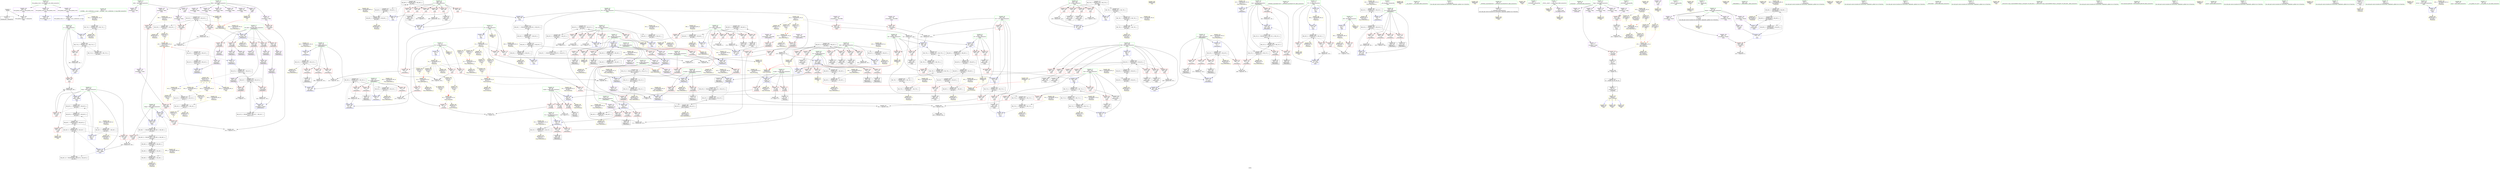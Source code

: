digraph "SVFG" {
	label="SVFG";

	Node0x564cad70ce20 [shape=record,color=grey,label="{NodeID: 0\nNullPtr}"];
	Node0x564cad70ce20 -> Node0x564cad74b620[style=solid];
	Node0x564cad70ce20 -> Node0x564cad75a150[style=solid];
	Node0x564cad798390 [shape=record,color=yellow,style=double,label="{NodeID: 609\nRETMU(74V_2)\npts\{296 \}\nFun[main]}"];
	Node0x564cad78d800 [shape=record,color=black,label="{NodeID: 526\nMR_82V_4 = PHI(MR_82V_5, MR_82V_3, )\npts\{304 \}\n}"];
	Node0x564cad78d800 -> Node0x564cad758820[style=dashed];
	Node0x564cad78d800 -> Node0x564cad7588f0[style=dashed];
	Node0x564cad78d800 -> Node0x564cad7589c0[style=dashed];
	Node0x564cad78d800 -> Node0x564cad758a90[style=dashed];
	Node0x564cad78d800 -> Node0x564cad758b60[style=dashed];
	Node0x564cad78d800 -> Node0x564cad758c30[style=dashed];
	Node0x564cad78d800 -> Node0x564cad758d00[style=dashed];
	Node0x564cad78d800 -> Node0x564cad75cfa0[style=dashed];
	Node0x564cad78d800 -> Node0x564cad786000[style=dashed];
	Node0x564cad765f30 [shape=record,color=grey,label="{NodeID: 443\n413 = cmp(412, 204, )\n}"];
	Node0x564cad75d210 [shape=record,color=yellow,style=double,label="{NodeID: 360\nAPARM(388)\nCS[]}"];
	Node0x564cad758ea0 [shape=record,color=red,label="{NodeID: 277\n491\<--305\n\<--Y66\nmain\n}"];
	Node0x564cad758ea0 -> Node0x564cad752b40[style=solid];
	Node0x564cad74cce0 [shape=record,color=red,label="{NodeID: 194\n261\<--116\n\<--Len\n_Z3bfsiiPA30_i\n}"];
	Node0x564cad74cce0 -> Node0x564cad763fb0[style=solid];
	Node0x564cad74a460 [shape=record,color=black,label="{NodeID: 111\n515\<--514\nidxprom84\<--\nmain\n}"];
	Node0x564cad72d6f0 [shape=record,color=green,label="{NodeID: 28\n43\<--44\n_ZNSt8ios_base4InitC1Ev\<--_ZNSt8ios_base4InitC1Ev_field_insensitive\n}"];
	Node0x564cad799c40 [shape=record,color=yellow,style=double,label="{NodeID: 637\nCSMU(12V_1)\npts\{1 \}\nCS[]|{<s0>8}}"];
	Node0x564cad799c40:s0 -> Node0x564cad7946d0[style=dashed,color=red];
	Node0x564cad7938d0 [shape=record,color=yellow,style=double,label="{NodeID: 554\n60V_1 = ENCHI(MR_60V_0)\npts\{282 \}\nFun[main]}"];
	Node0x564cad7938d0 -> Node0x564cad7820f0[style=dashed];
	Node0x564cad77bcf0 [shape=record,color=black,label="{NodeID: 471\nMR_76V_5 = PHI(MR_76V_6, MR_76V_4, )\npts\{298 \}\n}"];
	Node0x564cad77bcf0 -> Node0x564cad758000[style=dashed];
	Node0x564cad77bcf0 -> Node0x564cad7580d0[style=dashed];
	Node0x564cad77bcf0 -> Node0x564cad7581a0[style=dashed];
	Node0x564cad77bcf0 -> Node0x564cad758270[style=dashed];
	Node0x564cad77bcf0 -> Node0x564cad75c510[style=dashed];
	Node0x564cad77bcf0 -> Node0x564cad790f00[style=dashed];
	Node0x564cad752ce0 [shape=record,color=yellow,style=double,label="{NodeID: 388\nAPARM(548)\nCS[]}"];
	Node0x564cad75a560 [shape=record,color=blue,label="{NodeID: 305\n110\<--105\nDis.addr\<--Dis\n_Z3bfsiiPA30_i\n}"];
	Node0x564cad75a560 -> Node0x564cad752480[style=dashed];
	Node0x564cad75a560 -> Node0x564cad752550[style=dashed];
	Node0x564cad75a560 -> Node0x564cad752620[style=dashed];
	Node0x564cad75a560 -> Node0x564cad7526f0[style=dashed];
	Node0x564cad75a560 -> Node0x564cad7527c0[style=dashed];
	Node0x564cad75a560 -> Node0x564cad799000[style=dashed];
	Node0x564cad74e3a0 [shape=record,color=red,label="{NodeID: 222\n198\<--197\n\<--arrayidx23\n_Z3bfsiiPA30_i\n}"];
	Node0x564cad74e3a0 -> Node0x564cad75af20[style=solid];
	Node0x564cad74fe50 [shape=record,color=purple,label="{NodeID: 139\n209\<--29\narrayidx28\<--_ZL5XOffs\n_Z3bfsiiPA30_i\n}"];
	Node0x564cad74fe50 -> Node0x564cad74e470[style=solid];
	Node0x564cad74aac0 [shape=record,color=green,label="{NodeID: 56\n291\<--292\nX27\<--X27_field_insensitive\nmain\n}"];
	Node0x564cad74aac0 -> Node0x564cad7577e0[style=solid];
	Node0x564cad74aac0 -> Node0x564cad7578b0[style=solid];
	Node0x564cad74aac0 -> Node0x564cad757980[style=solid];
	Node0x564cad74aac0 -> Node0x564cad757a50[style=solid];
	Node0x564cad74aac0 -> Node0x564cad75c030[style=solid];
	Node0x564cad74aac0 -> Node0x564cad75c5e0[style=solid];
	Node0x564cad795180 [shape=record,color=yellow,style=double,label="{NodeID: 582\n34V_1 = ENCHI(MR_34V_0)\npts\{129 \}\nFun[_Z3bfsiiPA30_i]}"];
	Node0x564cad795180 -> Node0x564cad77f3f0[style=dashed];
	Node0x564cad785100 [shape=record,color=black,label="{NodeID: 499\nMR_76V_2 = PHI(MR_76V_7, MR_76V_1, )\npts\{298 \}\n}"];
	Node0x564cad785100 -> Node0x564cad78bf00[style=dashed];
	Node0x564cad785100 -> Node0x564cad790f00[style=dashed];
	Node0x564cad785100 -> Node0x564cad798470[style=dashed];
	Node0x564cad7636b0 [shape=record,color=grey,label="{NodeID: 416\n267 = Binary(266, 161, )\n}"];
	Node0x564cad7636b0 -> Node0x564cad75b5a0[style=solid];
	Node0x564cad75bc20 [shape=record,color=blue,label="{NodeID: 333\n289\<--9\nY\<--\nmain\n}"];
	Node0x564cad75bc20 -> Node0x564cad7785f0[style=dashed];
	Node0x564cad7578b0 [shape=record,color=red,label="{NodeID: 250\n415\<--291\n\<--X27\nmain\n}"];
	Node0x564cad7578b0 -> Node0x564cad7633b0[style=solid];
	Node0x564cad751510 [shape=record,color=red,label="{NodeID: 167\n76\<--13\n\<--N\n_Z5checkii\n}"];
	Node0x564cad751510 -> Node0x564cad764a30[style=solid];
	Node0x564cad74c180 [shape=record,color=black,label="{NodeID: 84\n208\<--207\nidxprom27\<--\n_Z3bfsiiPA30_i\n}"];
	Node0x564cad70c9c0 [shape=record,color=green,label="{NodeID: 1\n7\<--1\n__dso_handle\<--dummyObj\nGlob }"];
	Node0x564cad798470 [shape=record,color=yellow,style=double,label="{NodeID: 610\nRETMU(76V_2)\npts\{298 \}\nFun[main]}"];
	Node0x564cad78dd00 [shape=record,color=black,label="{NodeID: 527\nMR_84V_3 = PHI(MR_84V_5, MR_84V_2, )\npts\{306 \}\n}"];
	Node0x564cad78dd00 -> Node0x564cad75cb90[style=dashed];
	Node0x564cad78dd00 -> Node0x564cad786500[style=dashed];
	Node0x564cad7660b0 [shape=record,color=grey,label="{NodeID: 444\n203 = cmp(202, 204, )\n}"];
	Node0x564cad75d2e0 [shape=record,color=yellow,style=double,label="{NodeID: 361\nAPARM(389)\nCS[]}"];
	Node0x564cad758f70 [shape=record,color=red,label="{NodeID: 278\n497\<--305\n\<--Y66\nmain\n}"];
	Node0x564cad758f70 -> Node0x564cad74a1f0[style=solid];
	Node0x564cad74cdb0 [shape=record,color=red,label="{NodeID: 195\n139\<--118\n\<--X\n_Z3bfsiiPA30_i\n}"];
	Node0x564cad74cdb0 -> Node0x564cad765630[style=solid];
	Node0x564cad74a530 [shape=record,color=black,label="{NodeID: 112\n518\<--517\nidxprom86\<--\nmain\n}"];
	Node0x564cad72d7c0 [shape=record,color=green,label="{NodeID: 29\n49\<--50\n__cxa_atexit\<--__cxa_atexit_field_insensitive\n}"];
	Node0x564cad799da0 [shape=record,color=yellow,style=double,label="{NodeID: 638\nCSMU(2V_1)\npts\{14 \}\nCS[]|{<s0>8}}"];
	Node0x564cad799da0:s0 -> Node0x564cad7947e0[style=dashed,color=red];
	Node0x564cad7939b0 [shape=record,color=yellow,style=double,label="{NodeID: 555\n62V_1 = ENCHI(MR_62V_0)\npts\{284 \}\nFun[main]}"];
	Node0x564cad7939b0 -> Node0x564cad7825f0[style=dashed];
	Node0x564cad77c1f0 [shape=record,color=black,label="{NodeID: 472\nMR_78V_4 = PHI(MR_78V_5, MR_78V_3, )\npts\{300 \}\n}"];
	Node0x564cad77c1f0 -> Node0x564cad75c370[style=dashed];
	Node0x564cad77c1f0 -> Node0x564cad788300[style=dashed];
	Node0x564cad752db0 [shape=record,color=yellow,style=double,label="{NodeID: 389\nAPARM(549)\nCS[]}"];
	Node0x564cad75a630 [shape=record,color=blue,label="{NodeID: 306\n118\<--9\nX\<--\n_Z3bfsiiPA30_i\n}"];
	Node0x564cad75a630 -> Node0x564cad777100[style=dashed];
	Node0x564cad74e470 [shape=record,color=red,label="{NodeID: 223\n210\<--209\n\<--arrayidx28\n_Z3bfsiiPA30_i\n}"];
	Node0x564cad74e470 -> Node0x564cad7639b0[style=solid];
	Node0x564cad74ff20 [shape=record,color=purple,label="{NodeID: 140\n418\<--29\narrayidx35\<--_ZL5XOffs\nmain\n}"];
	Node0x564cad74ff20 -> Node0x564cad7595f0[style=solid];
	Node0x564cad74ab90 [shape=record,color=green,label="{NodeID: 57\n293\<--294\nY28\<--Y28_field_insensitive\nmain\n}"];
	Node0x564cad74ab90 -> Node0x564cad757b20[style=solid];
	Node0x564cad74ab90 -> Node0x564cad757bf0[style=solid];
	Node0x564cad74ab90 -> Node0x564cad757cc0[style=solid];
	Node0x564cad74ab90 -> Node0x564cad757d90[style=solid];
	Node0x564cad74ab90 -> Node0x564cad75c100[style=solid];
	Node0x564cad74ab90 -> Node0x564cad75c6b0[style=solid];
	Node0x564cad795260 [shape=record,color=yellow,style=double,label="{NodeID: 583\n36V_1 = ENCHI(MR_36V_0)\npts\{131 \}\nFun[_Z3bfsiiPA30_i]}"];
	Node0x564cad795260 -> Node0x564cad77f8f0[style=dashed];
	Node0x564cad785600 [shape=record,color=black,label="{NodeID: 500\nMR_78V_2 = PHI(MR_78V_7, MR_78V_1, )\npts\{300 \}\n}"];
	Node0x564cad785600 -> Node0x564cad78c400[style=dashed];
	Node0x564cad785600 -> Node0x564cad791400[style=dashed];
	Node0x564cad785600 -> Node0x564cad798550[style=dashed];
	Node0x564cad763830 [shape=record,color=grey,label="{NodeID: 417\n453 = Binary(452, 161, )\n}"];
	Node0x564cad763830 -> Node0x564cad75c510[style=solid];
	Node0x564cad75bcf0 [shape=record,color=blue,label="{NodeID: 334\n283\<--362\nFX\<--\nmain\n}"];
	Node0x564cad75bcf0 -> Node0x564cad788d00[style=dashed];
	Node0x564cad757980 [shape=record,color=red,label="{NodeID: 251\n440\<--291\n\<--X27\nmain\n}"];
	Node0x564cad757980 -> Node0x564cad749de0[style=solid];
	Node0x564cad7515e0 [shape=record,color=red,label="{NodeID: 168\n140\<--13\n\<--N\n_Z3bfsiiPA30_i\n}"];
	Node0x564cad7515e0 -> Node0x564cad765630[style=solid];
	Node0x564cad74c250 [shape=record,color=black,label="{NodeID: 85\n215\<--214\nidxprom29\<--\n_Z3bfsiiPA30_i\n}"];
	Node0x564cad72e420 [shape=record,color=green,label="{NodeID: 2\n9\<--1\n\<--dummyObj\nCan only get source location for instruction, argument, global var or function.}"];
	Node0x564cad798550 [shape=record,color=yellow,style=double,label="{NodeID: 611\nRETMU(78V_2)\npts\{300 \}\nFun[main]}"];
	Node0x564cad78e200 [shape=record,color=black,label="{NodeID: 528\nMR_86V_3 = PHI(MR_86V_4, MR_86V_2, )\npts\{308 \}\n}"];
	Node0x564cad78e200 -> Node0x564cad7794f0[style=dashed];
	Node0x564cad78e200 -> Node0x564cad786a00[style=dashed];
	Node0x564cad766230 [shape=record,color=grey,label="{NodeID: 445\n448 = cmp(439, 447, )\n}"];
	Node0x564cad75d3b0 [shape=record,color=yellow,style=double,label="{NodeID: 362\nAPARM(98)\nCS[]}"];
	Node0x564cad759040 [shape=record,color=red,label="{NodeID: 279\n506\<--305\n\<--Y66\nmain\n}"];
	Node0x564cad759040 -> Node0x564cad74a390[style=solid];
	Node0x564cad74ce80 [shape=record,color=red,label="{NodeID: 196\n150\<--118\n\<--X\n_Z3bfsiiPA30_i\n}"];
	Node0x564cad74ce80 -> Node0x564cad74bca0[style=solid];
	Node0x564cad74a600 [shape=record,color=black,label="{NodeID: 113\n525\<--524\nidxprom90\<--\nmain\n}"];
	Node0x564cad72d890 [shape=record,color=green,label="{NodeID: 30\n48\<--54\n_ZNSt8ios_base4InitD1Ev\<--_ZNSt8ios_base4InitD1Ev_field_insensitive\n}"];
	Node0x564cad72d890 -> Node0x564cad74b890[style=solid];
	Node0x564cad799e80 [shape=record,color=yellow,style=double,label="{NodeID: 639\nCSMU(4V_1)\npts\{16 \}\nCS[]|{<s0>8}}"];
	Node0x564cad799e80:s0 -> Node0x564cad7948c0[style=dashed,color=red];
	Node0x564cad793a90 [shape=record,color=yellow,style=double,label="{NodeID: 556\n64V_1 = ENCHI(MR_64V_0)\npts\{286 \}\nFun[main]}"];
	Node0x564cad793a90 -> Node0x564cad7768f0[style=dashed];
	Node0x564cad77c6f0 [shape=record,color=black,label="{NodeID: 473\nMR_80V_4 = PHI(MR_80V_5, MR_80V_3, )\npts\{302 \}\n}"];
	Node0x564cad77c6f0 -> Node0x564cad75c440[style=dashed];
	Node0x564cad77c6f0 -> Node0x564cad788800[style=dashed];
	Node0x564cad752e80 [shape=record,color=yellow,style=double,label="{NodeID: 390\nARet(46)\nCS[]}"];
	Node0x564cad75a700 [shape=record,color=blue,label="{NodeID: 307\n120\<--9\nY\<--\n_Z3bfsiiPA30_i\n}"];
	Node0x564cad75a700 -> Node0x564cad78a100[style=dashed];
	Node0x564cad74e540 [shape=record,color=red,label="{NodeID: 224\n217\<--216\n\<--arrayidx30\n_Z3bfsiiPA30_i\n}"];
	Node0x564cad74e540 -> Node0x564cad764130[style=solid];
	Node0x564cad74fff0 [shape=record,color=purple,label="{NodeID: 141\n216\<--30\narrayidx30\<--_ZL5YOffs\n_Z3bfsiiPA30_i\n}"];
	Node0x564cad74fff0 -> Node0x564cad74e540[style=solid];
	Node0x564cad74ac60 [shape=record,color=green,label="{NodeID: 58\n295\<--296\nL\<--L_field_insensitive\nmain\n}"];
	Node0x564cad74ac60 -> Node0x564cad757e60[style=solid];
	Node0x564cad74ac60 -> Node0x564cad757f30[style=solid];
	Node0x564cad74ac60 -> Node0x564cad75c1d0[style=solid];
	Node0x564cad74ac60 -> Node0x564cad75c780[style=solid];
	Node0x564cad795340 [shape=record,color=yellow,style=double,label="{NodeID: 584\n38V_1 = ENCHI(MR_38V_0)\npts\{133 \}\nFun[_Z3bfsiiPA30_i]}"];
	Node0x564cad795340 -> Node0x564cad77fdf0[style=dashed];
	Node0x564cad785b00 [shape=record,color=black,label="{NodeID: 501\nMR_80V_2 = PHI(MR_80V_7, MR_80V_1, )\npts\{302 \}\n}"];
	Node0x564cad785b00 -> Node0x564cad78c900[style=dashed];
	Node0x564cad785b00 -> Node0x564cad791900[style=dashed];
	Node0x564cad785b00 -> Node0x564cad798630[style=dashed];
	Node0x564cad7639b0 [shape=record,color=grey,label="{NodeID: 418\n211 = Binary(206, 210, )\n}"];
	Node0x564cad7639b0 -> Node0x564cad75b0c0[style=solid];
	Node0x564cad75bdc0 [shape=record,color=blue,label="{NodeID: 335\n285\<--364\nFY\<--\nmain\n}"];
	Node0x564cad75bdc0 -> Node0x564cad789200[style=dashed];
	Node0x564cad757a50 [shape=record,color=red,label="{NodeID: 252\n467\<--291\n\<--X27\nmain\n}"];
	Node0x564cad757a50 -> Node0x564cad749f80[style=solid];
	Node0x564cad7516b0 [shape=record,color=red,label="{NodeID: 169\n327\<--13\n\<--N\nmain\n}"];
	Node0x564cad7516b0 -> Node0x564cad765ab0[style=solid];
	Node0x564cad74c320 [shape=record,color=black,label="{NodeID: 86\n226\<--225\nidxprom32\<--\n_Z3bfsiiPA30_i\n}"];
	Node0x564cad71e1b0 [shape=record,color=green,label="{NodeID: 3\n29\<--1\n_ZL5XOffs\<--dummyObj\nGlob }"];
	Node0x564cad798630 [shape=record,color=yellow,style=double,label="{NodeID: 612\nRETMU(80V_2)\npts\{302 \}\nFun[main]}"];
	Node0x564cad78e700 [shape=record,color=black,label="{NodeID: 529\nMR_22V_6 = PHI(MR_22V_5, MR_22V_4, MR_22V_4, )\npts\{117 \}\n}"];
	Node0x564cad78e700 -> Node0x564cad7799f0[style=dashed];
	Node0x564cad7663b0 [shape=record,color=grey,label="{NodeID: 446\n360 = cmp(359, 9, )\n}"];
	Node0x564cad75d480 [shape=record,color=yellow,style=double,label="{NodeID: 363\nAPARM(4)\nCS[]}"];
	Node0x564cad759110 [shape=record,color=red,label="{NodeID: 280\n517\<--305\n\<--Y66\nmain\n}"];
	Node0x564cad759110 -> Node0x564cad74a530[style=solid];
	Node0x564cad74cf50 [shape=record,color=red,label="{NodeID: 197\n165\<--118\n\<--X\n_Z3bfsiiPA30_i\n}"];
	Node0x564cad74cf50 -> Node0x564cad762db0[style=solid];
	Node0x564cad74a6d0 [shape=record,color=black,label="{NodeID: 114\n528\<--527\nidxprom92\<--\nmain\n}"];
	Node0x564cad72d960 [shape=record,color=green,label="{NodeID: 31\n61\<--62\n_Z5checkii\<--_Z5checkii_field_insensitive\n}"];
	Node0x564cad799f60 [shape=record,color=yellow,style=double,label="{NodeID: 640\nCSMU(54V_2)\npts\{21 \}\nCS[]|{<s0>8}}"];
	Node0x564cad799f60:s0 -> Node0x564cad7956c0[style=dashed,color=red];
	Node0x564cad793b70 [shape=record,color=yellow,style=double,label="{NodeID: 557\n66V_1 = ENCHI(MR_66V_0)\npts\{288 \}\nFun[main]}"];
	Node0x564cad793b70 -> Node0x564cad776df0[style=dashed];
	Node0x564cad77cbf0 [shape=record,color=black,label="{NodeID: 474\nMR_62V_4 = PHI(MR_62V_5, MR_62V_3, )\npts\{284 \}\n}"];
	Node0x564cad77cbf0 -> Node0x564cad74ea20[style=dashed];
	Node0x564cad77cbf0 -> Node0x564cad756980[style=dashed];
	Node0x564cad77cbf0 -> Node0x564cad756a10[style=dashed];
	Node0x564cad77cbf0 -> Node0x564cad756ae0[style=dashed];
	Node0x564cad77cbf0 -> Node0x564cad756bb0[style=dashed];
	Node0x564cad77cbf0 -> Node0x564cad777bf0[style=dashed];
	Node0x564cad77cbf0 -> Node0x564cad7825f0[style=dashed];
	Node0x564cad752f10 [shape=record,color=yellow,style=double,label="{NodeID: 391\nARet(222)\nCS[]}"];
	Node0x564cad75a7d0 [shape=record,color=blue,label="{NodeID: 308\n155\<--157\narrayidx5\<--\n_Z3bfsiiPA30_i\n}"];
	Node0x564cad75a7d0 -> Node0x564cad78a600[style=dashed];
	Node0x564cad74e610 [shape=record,color=red,label="{NodeID: 225\n231\<--230\n\<--arrayidx35\n_Z3bfsiiPA30_i\n}"];
	Node0x564cad74e610 -> Node0x564cad766cb0[style=solid];
	Node0x564cad7500c0 [shape=record,color=purple,label="{NodeID: 142\n425\<--30\narrayidx37\<--_ZL5YOffs\nmain\n}"];
	Node0x564cad7500c0 -> Node0x564cad7596c0[style=solid];
	Node0x564cad74ad30 [shape=record,color=green,label="{NodeID: 59\n297\<--298\nD\<--D_field_insensitive\nmain\n}"];
	Node0x564cad74ad30 -> Node0x564cad758000[style=solid];
	Node0x564cad74ad30 -> Node0x564cad7580d0[style=solid];
	Node0x564cad74ad30 -> Node0x564cad7581a0[style=solid];
	Node0x564cad74ad30 -> Node0x564cad758270[style=solid];
	Node0x564cad74ad30 -> Node0x564cad75c2a0[style=solid];
	Node0x564cad74ad30 -> Node0x564cad75c510[style=solid];
	Node0x564cad795420 [shape=record,color=yellow,style=double,label="{NodeID: 585\n10V_1 = ENCHI(MR_10V_0)\npts\{180000 \}\nFun[_Z3bfsiiPA30_i]}"];
	Node0x564cad795420 -> Node0x564cad7998c0[style=dashed];
	Node0x564cad795420 -> Node0x564cad79a470[style=dashed];
	Node0x564cad786000 [shape=record,color=black,label="{NodeID: 502\nMR_82V_2 = PHI(MR_82V_4, MR_82V_1, )\npts\{304 \}\n}"];
	Node0x564cad786000 -> Node0x564cad75cac0[style=dashed];
	Node0x564cad786000 -> Node0x564cad798710[style=dashed];
	Node0x564cad763b30 [shape=record,color=grey,label="{NodeID: 419\n374 = Binary(373, 161, )\n}"];
	Node0x564cad763b30 -> Node0x564cad75bf60[style=solid];
	Node0x564cad75be90 [shape=record,color=blue,label="{NodeID: 336\n289\<--369\nY\<--inc\nmain\n}"];
	Node0x564cad75be90 -> Node0x564cad7785f0[style=dashed];
	Node0x564cad757b20 [shape=record,color=red,label="{NodeID: 253\n403\<--293\n\<--Y28\nmain\n}"];
	Node0x564cad757b20 -> Node0x564cad7669b0[style=solid];
	Node0x564cad751780 [shape=record,color=red,label="{NodeID: 170\n481\<--13\n\<--N\nmain\n}"];
	Node0x564cad751780 -> Node0x564cad7651b0[style=solid];
	Node0x564cad74c3f0 [shape=record,color=black,label="{NodeID: 87\n229\<--228\nidxprom34\<--\n_Z3bfsiiPA30_i\n}"];
	Node0x564cad70c7f0 [shape=record,color=green,label="{NodeID: 4\n30\<--1\n_ZL5YOffs\<--dummyObj\nGlob }"];
	Node0x564cad798710 [shape=record,color=yellow,style=double,label="{NodeID: 613\nRETMU(82V_2)\npts\{304 \}\nFun[main]}"];
	Node0x564cad78ec00 [shape=record,color=black,label="{NodeID: 530\nMR_41V_6 = PHI(MR_41V_5, MR_41V_4, MR_41V_4, )\npts\{1130000 \}\n}"];
	Node0x564cad78ec00 -> Node0x564cad77adf0[style=dashed];
	Node0x564cad766530 [shape=record,color=grey,label="{NodeID: 447\n357 = cmp(356, 9, )\n}"];
	Node0x564cad75d550 [shape=record,color=yellow,style=double,label="{NodeID: 364\nAPARM(47)\nCS[]}"];
	Node0x564cad7591e0 [shape=record,color=red,label="{NodeID: 281\n527\<--305\n\<--Y66\nmain\n}"];
	Node0x564cad7591e0 -> Node0x564cad74a6d0[style=solid];
	Node0x564cad74d020 [shape=record,color=red,label="{NodeID: 198\n145\<--120\n\<--Y\n_Z3bfsiiPA30_i\n}"];
	Node0x564cad74d020 -> Node0x564cad764bb0[style=solid];
	Node0x564cad74a7a0 [shape=record,color=purple,label="{NodeID: 115\n45\<--4\n\<--_ZStL8__ioinit\n__cxx_global_var_init\n}"];
	Node0x564cad74a7a0 -> Node0x564cad75d620[style=solid];
	Node0x564cad72da30 [shape=record,color=green,label="{NodeID: 32\n66\<--67\nX.addr\<--X.addr_field_insensitive\n_Z5checkii\n}"];
	Node0x564cad72da30 -> Node0x564cad751b90[style=solid];
	Node0x564cad72da30 -> Node0x564cad751c60[style=solid];
	Node0x564cad72da30 -> Node0x564cad751d30[style=solid];
	Node0x564cad72da30 -> Node0x564cad75a220[style=solid];
	Node0x564cad79a070 [shape=record,color=yellow,style=double,label="{NodeID: 641\nCSMU(56V_2)\npts\{24 \}\nCS[]|{<s0>8}}"];
	Node0x564cad79a070:s0 -> Node0x564cad7956c0[style=dashed,color=red];
	Node0x564cad793c50 [shape=record,color=yellow,style=double,label="{NodeID: 558\n68V_1 = ENCHI(MR_68V_0)\npts\{290 \}\nFun[main]}"];
	Node0x564cad793c50 -> Node0x564cad776ee0[style=dashed];
	Node0x564cad77d0f0 [shape=record,color=black,label="{NodeID: 475\nMR_64V_4 = PHI(MR_64V_5, MR_64V_3, )\npts\{286 \}\n}"];
	Node0x564cad77d0f0 -> Node0x564cad756c80[style=dashed];
	Node0x564cad77d0f0 -> Node0x564cad756d50[style=dashed];
	Node0x564cad77d0f0 -> Node0x564cad7780f0[style=dashed];
	Node0x564cad77d0f0 -> Node0x564cad7768f0[style=dashed];
	Node0x564cad752fa0 [shape=record,color=yellow,style=double,label="{NodeID: 392\nARet(310)\nCS[]}"];
	Node0x564cad75a8a0 [shape=record,color=blue,label="{NodeID: 309\n120\<--160\nY\<--inc\n_Z3bfsiiPA30_i\n}"];
	Node0x564cad75a8a0 -> Node0x564cad78a100[style=dashed];
	Node0x564cad74e6e0 [shape=record,color=red,label="{NodeID: 226\n241\<--240\n\<--arrayidx40\n_Z3bfsiiPA30_i\n}"];
	Node0x564cad74e6e0 -> Node0x564cad7642b0[style=solid];
	Node0x564cad750190 [shape=record,color=purple,label="{NodeID: 143\n550\<--32\n\<--.str\nmain\n}"];
	Node0x564cad750190 -> Node0x564cad752c10[style=solid];
	Node0x564cad74ae00 [shape=record,color=green,label="{NodeID: 60\n299\<--300\nXX\<--XX_field_insensitive\nmain\n}"];
	Node0x564cad74ae00 -> Node0x564cad758340[style=solid];
	Node0x564cad74ae00 -> Node0x564cad758410[style=solid];
	Node0x564cad74ae00 -> Node0x564cad7584e0[style=solid];
	Node0x564cad74ae00 -> Node0x564cad75c370[style=solid];
	Node0x564cad795500 [shape=record,color=yellow,style=double,label="{NodeID: 586\n41V_1 = ENCHI(MR_41V_0)\npts\{1130000 \}\nFun[_Z3bfsiiPA30_i]}"];
	Node0x564cad795500 -> Node0x564cad75ab10[style=dashed];
	Node0x564cad786500 [shape=record,color=black,label="{NodeID: 503\nMR_84V_2 = PHI(MR_84V_3, MR_84V_1, )\npts\{306 \}\n}"];
	Node0x564cad786500 -> Node0x564cad78dd00[style=dashed];
	Node0x564cad786500 -> Node0x564cad7987f0[style=dashed];
	Node0x564cad763cb0 [shape=record,color=grey,label="{NodeID: 420\n535 = Binary(534, 533, )\n}"];
	Node0x564cad763cb0 -> Node0x564cad75ce00[style=solid];
	Node0x564cad75bf60 [shape=record,color=blue,label="{NodeID: 337\n287\<--374\nX\<--inc20\nmain\n}"];
	Node0x564cad75bf60 -> Node0x564cad77d5f0[style=dashed];
	Node0x564cad757bf0 [shape=record,color=red,label="{NodeID: 254\n422\<--293\n\<--Y28\nmain\n}"];
	Node0x564cad757bf0 -> Node0x564cad7630b0[style=solid];
	Node0x564cad751850 [shape=record,color=red,label="{NodeID: 171\n83\<--15\n\<--M\n_Z5checkii\n}"];
	Node0x564cad751850 -> Node0x564cad764d30[style=solid];
	Node0x564cad74c4c0 [shape=record,color=black,label="{NodeID: 88\n236\<--235\nidxprom37\<--\n_Z3bfsiiPA30_i\n}"];
	Node0x564cad71e840 [shape=record,color=green,label="{NodeID: 5\n31\<--1\n_ZSt3cin\<--dummyObj\nGlob }"];
	Node0x564cad7987f0 [shape=record,color=yellow,style=double,label="{NodeID: 614\nRETMU(84V_2)\npts\{306 \}\nFun[main]}"];
	Node0x564cad78f100 [shape=record,color=black,label="{NodeID: 531\nMR_43V_6 = PHI(MR_43V_5, MR_43V_4, MR_43V_4, )\npts\{1150000 \}\n}"];
	Node0x564cad78f100 -> Node0x564cad77b2f0[style=dashed];
	Node0x564cad7666b0 [shape=record,color=grey,label="{NodeID: 448\n353 = cmp(352, 354, )\n}"];
	Node0x564cad75d620 [shape=record,color=yellow,style=double,label="{NodeID: 365\nAPARM(45)\nCS[]}"];
	Node0x564cad7592b0 [shape=record,color=red,label="{NodeID: 282\n539\<--305\n\<--Y66\nmain\n}"];
	Node0x564cad7592b0 -> Node0x564cad764430[style=solid];
	Node0x564cad74d0f0 [shape=record,color=red,label="{NodeID: 199\n153\<--120\n\<--Y\n_Z3bfsiiPA30_i\n}"];
	Node0x564cad74d0f0 -> Node0x564cad74bd70[style=solid];
	Node0x564cad74eba0 [shape=record,color=purple,label="{NodeID: 116\n88\<--17\narrayidx\<--Map\n_Z5checkii\n}"];
	Node0x564cad72db00 [shape=record,color=green,label="{NodeID: 33\n68\<--69\nY.addr\<--Y.addr_field_insensitive\n_Z5checkii\n}"];
	Node0x564cad72db00 -> Node0x564cad751e00[style=solid];
	Node0x564cad72db00 -> Node0x564cad751ed0[style=solid];
	Node0x564cad72db00 -> Node0x564cad751fa0[style=solid];
	Node0x564cad72db00 -> Node0x564cad75a2f0[style=solid];
	Node0x564cad79a150 [shape=record,color=yellow,style=double,label="{NodeID: 642\nCSMU(10V_1)\npts\{180000 \}\nCS[]|{<s0>8}}"];
	Node0x564cad79a150:s0 -> Node0x564cad795420[style=dashed,color=red];
	Node0x564cad793d30 [shape=record,color=yellow,style=double,label="{NodeID: 559\n70V_1 = ENCHI(MR_70V_0)\npts\{292 \}\nFun[main]}"];
	Node0x564cad793d30 -> Node0x564cad776fd0[style=dashed];
	Node0x564cad77d5f0 [shape=record,color=black,label="{NodeID: 476\nMR_66V_4 = PHI(MR_66V_5, MR_66V_3, )\npts\{288 \}\n}"];
	Node0x564cad77d5f0 -> Node0x564cad756e20[style=dashed];
	Node0x564cad77d5f0 -> Node0x564cad756ef0[style=dashed];
	Node0x564cad77d5f0 -> Node0x564cad756fc0[style=dashed];
	Node0x564cad77d5f0 -> Node0x564cad757090[style=dashed];
	Node0x564cad77d5f0 -> Node0x564cad757160[style=dashed];
	Node0x564cad77d5f0 -> Node0x564cad757230[style=dashed];
	Node0x564cad77d5f0 -> Node0x564cad75bf60[style=dashed];
	Node0x564cad77d5f0 -> Node0x564cad776df0[style=dashed];
	Node0x564cad753030 [shape=record,color=yellow,style=double,label="{NodeID: 393\nARet(322)\nCS[]}"];
	Node0x564cad753030 -> Node0x564cad75ded0[style=solid];
	Node0x564cad75a970 [shape=record,color=blue,label="{NodeID: 310\n118\<--166\nX\<--inc7\n_Z3bfsiiPA30_i\n}"];
	Node0x564cad75a970 -> Node0x564cad777100[style=dashed];
	Node0x564cad74e7b0 [shape=record,color=red,label="{NodeID: 227\n464\<--281\n\<--Total\nmain\n}"];
	Node0x564cad74e7b0 -> Node0x564cad762c30[style=solid];
	Node0x564cad750260 [shape=record,color=purple,label="{NodeID: 144\n578\<--34\nllvm.global_ctors_0\<--llvm.global_ctors\nGlob }"];
	Node0x564cad750260 -> Node0x564cad759fb0[style=solid];
	Node0x564cad74aed0 [shape=record,color=green,label="{NodeID: 61\n301\<--302\nYY\<--YY_field_insensitive\nmain\n}"];
	Node0x564cad74aed0 -> Node0x564cad7585b0[style=solid];
	Node0x564cad74aed0 -> Node0x564cad758680[style=solid];
	Node0x564cad74aed0 -> Node0x564cad758750[style=solid];
	Node0x564cad74aed0 -> Node0x564cad75c440[style=solid];
	Node0x564cad7955e0 [shape=record,color=yellow,style=double,label="{NodeID: 587\n43V_1 = ENCHI(MR_43V_0)\npts\{1150000 \}\nFun[_Z3bfsiiPA30_i]}"];
	Node0x564cad7955e0 -> Node0x564cad75abe0[style=dashed];
	Node0x564cad786a00 [shape=record,color=black,label="{NodeID: 504\nMR_86V_2 = PHI(MR_86V_3, MR_86V_1, )\npts\{308 \}\n}"];
	Node0x564cad786a00 -> Node0x564cad78e200[style=dashed];
	Node0x564cad786a00 -> Node0x564cad7988d0[style=dashed];
	Node0x564cad763e30 [shape=record,color=grey,label="{NodeID: 421\n369 = Binary(368, 161, )\n}"];
	Node0x564cad763e30 -> Node0x564cad75be90[style=solid];
	Node0x564cad75c030 [shape=record,color=blue,label="{NodeID: 338\n291\<--9\nX27\<--\nmain\n}"];
	Node0x564cad75c030 -> Node0x564cad790000[style=dashed];
	Node0x564cad757cc0 [shape=record,color=red,label="{NodeID: 255\n443\<--293\n\<--Y28\nmain\n}"];
	Node0x564cad757cc0 -> Node0x564cad749eb0[style=solid];
	Node0x564cad751920 [shape=record,color=red,label="{NodeID: 172\n146\<--15\n\<--M\n_Z3bfsiiPA30_i\n}"];
	Node0x564cad751920 -> Node0x564cad764bb0[style=solid];
	Node0x564cad74c590 [shape=record,color=black,label="{NodeID: 89\n239\<--238\nidxprom39\<--\n_Z3bfsiiPA30_i\n}"];
	Node0x564cad70cce0 [shape=record,color=green,label="{NodeID: 6\n32\<--1\n.str\<--dummyObj\nGlob }"];
	Node0x564cad7988d0 [shape=record,color=yellow,style=double,label="{NodeID: 615\nRETMU(86V_2)\npts\{308 \}\nFun[main]}"];
	Node0x564cad78f600 [shape=record,color=black,label="{NodeID: 532\nMR_45V_9 = PHI(MR_45V_8, MR_45V_7, MR_45V_7, )\npts\{21 24 \}\n}"];
	Node0x564cad78f600 -> Node0x564cad77b7f0[style=dashed];
	Node0x564cad766830 [shape=record,color=grey,label="{NodeID: 449\n512 = cmp(511, 9, )\n}"];
	Node0x564cad75d6f0 [shape=record,color=yellow,style=double,label="{NodeID: 366\nAPARM(7)\nCS[]}"];
	Node0x564cad759380 [shape=record,color=red,label="{NodeID: 283\n521\<--307\n\<--Temp\nmain\n}"];
	Node0x564cad759380 -> Node0x564cad765db0[style=solid];
	Node0x564cad74d1c0 [shape=record,color=red,label="{NodeID: 200\n159\<--120\n\<--Y\n_Z3bfsiiPA30_i\n}"];
	Node0x564cad74d1c0 -> Node0x564cad762f30[style=solid];
	Node0x564cad74ec70 [shape=record,color=purple,label="{NodeID: 117\n91\<--17\narrayidx7\<--Map\n_Z5checkii\n}"];
	Node0x564cad74ec70 -> Node0x564cad752070[style=solid];
	Node0x564cad72dbd0 [shape=record,color=green,label="{NodeID: 34\n100\<--101\n_Z3bfsiiPA30_i\<--_Z3bfsiiPA30_i_field_insensitive\n}"];
	Node0x564cad79a230 [shape=record,color=yellow,style=double,label="{NodeID: 643\nCSMU(2V_1)\npts\{14 \}\nCS[]|{<s0>3}}"];
	Node0x564cad79a230:s0 -> Node0x564cad792300[style=dashed,color=red];
	Node0x564cad793e10 [shape=record,color=yellow,style=double,label="{NodeID: 560\n72V_1 = ENCHI(MR_72V_0)\npts\{294 \}\nFun[main]}"];
	Node0x564cad793e10 -> Node0x564cad784730[style=dashed];
	Node0x564cad77daf0 [shape=record,color=black,label="{NodeID: 477\nMR_68V_3 = PHI(MR_68V_5, MR_68V_2, )\npts\{290 \}\n}"];
	Node0x564cad77daf0 -> Node0x564cad75bc20[style=dashed];
	Node0x564cad77daf0 -> Node0x564cad776ee0[style=dashed];
	Node0x564cad7530c0 [shape=record,color=yellow,style=double,label="{NodeID: 394\nARet(323)\nCS[]}"];
	Node0x564cad75aa40 [shape=record,color=blue,label="{NodeID: 311\n175\<--9\narrayidx12\<--\n_Z3bfsiiPA30_i\n}"];
	Node0x564cad75aa40 -> Node0x564cad780cf0[style=dashed];
	Node0x564cad74e880 [shape=record,color=red,label="{NodeID: 228\n534\<--281\n\<--Total\nmain\n}"];
	Node0x564cad74e880 -> Node0x564cad763cb0[style=solid];
	Node0x564cad750330 [shape=record,color=purple,label="{NodeID: 145\n579\<--34\nllvm.global_ctors_1\<--llvm.global_ctors\nGlob }"];
	Node0x564cad750330 -> Node0x564cad75a080[style=solid];
	Node0x564cad74afa0 [shape=record,color=green,label="{NodeID: 62\n303\<--304\nX62\<--X62_field_insensitive\nmain\n}"];
	Node0x564cad74afa0 -> Node0x564cad758820[style=solid];
	Node0x564cad74afa0 -> Node0x564cad7588f0[style=solid];
	Node0x564cad74afa0 -> Node0x564cad7589c0[style=solid];
	Node0x564cad74afa0 -> Node0x564cad758a90[style=solid];
	Node0x564cad74afa0 -> Node0x564cad758b60[style=solid];
	Node0x564cad74afa0 -> Node0x564cad758c30[style=solid];
	Node0x564cad74afa0 -> Node0x564cad758d00[style=solid];
	Node0x564cad74afa0 -> Node0x564cad75cac0[style=solid];
	Node0x564cad74afa0 -> Node0x564cad75cfa0[style=solid];
	Node0x564cad7956c0 [shape=record,color=yellow,style=double,label="{NodeID: 588\n45V_1 = ENCHI(MR_45V_0)\npts\{21 24 \}\nFun[_Z3bfsiiPA30_i]}"];
	Node0x564cad7956c0 -> Node0x564cad7776f0[style=dashed];
	Node0x564cad786f00 [shape=record,color=black,label="{NodeID: 505\nMR_89V_2 = PHI(MR_89V_6, MR_89V_1, )\npts\{280000 \}\n}"];
	Node0x564cad786f00 -> Node0x564cad78ce00[style=dashed];
	Node0x564cad786f00 -> Node0x564cad791e00[style=dashed];
	Node0x564cad786f00 -> Node0x564cad798a90[style=dashed];
	Node0x564cad763fb0 [shape=record,color=grey,label="{NodeID: 422\n262 = Binary(261, 161, )\n}"];
	Node0x564cad763fb0 -> Node0x564cad75b4d0[style=solid];
	Node0x564cad75c100 [shape=record,color=blue,label="{NodeID: 339\n293\<--9\nY28\<--\nmain\n}"];
	Node0x564cad75c100 -> Node0x564cad790500[style=dashed];
	Node0x564cad757d90 [shape=record,color=red,label="{NodeID: 256\n470\<--293\n\<--Y28\nmain\n}"];
	Node0x564cad757d90 -> Node0x564cad74a050[style=solid];
	Node0x564cad7519f0 [shape=record,color=red,label="{NodeID: 173\n333\<--15\n\<--M\nmain\n}"];
	Node0x564cad7519f0 -> Node0x564cad7657b0[style=solid];
	Node0x564cad74c660 [shape=record,color=black,label="{NodeID: 90\n245\<--244\nidxprom42\<--\n_Z3bfsiiPA30_i\n}"];
	Node0x564cad70cd70 [shape=record,color=green,label="{NodeID: 7\n35\<--1\n\<--dummyObj\nCan only get source location for instruction, argument, global var or function.}"];
	Node0x564cad7989b0 [shape=record,color=yellow,style=double,label="{NodeID: 616\nRETMU(10V_1)\npts\{180000 \}\nFun[main]}"];
	Node0x564cad78fb00 [shape=record,color=black,label="{NodeID: 533\nMR_60V_4 = PHI(MR_60V_5, MR_60V_3, )\npts\{282 \}\n}"];
	Node0x564cad78fb00 -> Node0x564cad74e7b0[style=dashed];
	Node0x564cad78fb00 -> Node0x564cad75c850[style=dashed];
	Node0x564cad78fb00 -> Node0x564cad78ab00[style=dashed];
	Node0x564cad7669b0 [shape=record,color=grey,label="{NodeID: 450\n405 = cmp(403, 404, )\n}"];
	Node0x564cad7669b0 -> Node0x564cad754300[style=solid];
	Node0x564cad75d7c0 [shape=record,color=yellow,style=double,label="{NodeID: 367\nAPARM(9)\nCS[]}"];
	Node0x564cad759450 [shape=record,color=red,label="{NodeID: 284\n533\<--307\n\<--Temp\nmain\n}"];
	Node0x564cad759450 -> Node0x564cad763cb0[style=solid];
	Node0x564cad74d290 [shape=record,color=red,label="{NodeID: 201\n186\<--122\n\<--I\n_Z3bfsiiPA30_i\n}"];
	Node0x564cad74d290 -> Node0x564cad765930[style=solid];
	Node0x564cad74ed40 [shape=record,color=purple,label="{NodeID: 118\n338\<--17\narrayidx\<--Map\nmain\n}"];
	Node0x564cad72dca0 [shape=record,color=green,label="{NodeID: 35\n106\<--107\nSX.addr\<--SX.addr_field_insensitive\n_Z3bfsiiPA30_i\n}"];
	Node0x564cad72dca0 -> Node0x564cad752140[style=solid];
	Node0x564cad72dca0 -> Node0x564cad752210[style=solid];
	Node0x564cad72dca0 -> Node0x564cad75a3c0[style=solid];
	Node0x564cad79a390 [shape=record,color=yellow,style=double,label="{NodeID: 644\nCSMU(4V_1)\npts\{16 \}\nCS[]|{<s0>3}}"];
	Node0x564cad79a390:s0 -> Node0x564cad792e20[style=dashed,color=red];
	Node0x564cad793ef0 [shape=record,color=yellow,style=double,label="{NodeID: 561\n74V_1 = ENCHI(MR_74V_0)\npts\{296 \}\nFun[main]}"];
	Node0x564cad793ef0 -> Node0x564cad784c00[style=dashed];
	Node0x564cad77dff0 [shape=record,color=black,label="{NodeID: 478\nMR_22V_3 = PHI(MR_22V_4, MR_22V_2, )\npts\{117 \}\n}"];
	Node0x564cad77dff0 -> Node0x564cad752890[style=dashed];
	Node0x564cad77dff0 -> Node0x564cad7799f0[style=dashed];
	Node0x564cad77dff0 -> Node0x564cad7990e0[style=dashed];
	Node0x564cad753150 [shape=record,color=yellow,style=double,label="{NodeID: 395\nARet(342)\nCS[]}"];
	Node0x564cad75ab10 [shape=record,color=blue,label="{NodeID: 312\n178\<--177\narrayidx13\<--\n_Z3bfsiiPA30_i\n}"];
	Node0x564cad75ab10 -> Node0x564cad7802f0[style=dashed];
	Node0x564cad74e950 [shape=record,color=red,label="{NodeID: 229\n549\<--281\n\<--Total\nmain\n}"];
	Node0x564cad74e950 -> Node0x564cad752db0[style=solid];
	Node0x564cad750400 [shape=record,color=purple,label="{NodeID: 146\n580\<--34\nllvm.global_ctors_2\<--llvm.global_ctors\nGlob }"];
	Node0x564cad750400 -> Node0x564cad75a150[style=solid];
	Node0x564cad74b070 [shape=record,color=green,label="{NodeID: 63\n305\<--306\nY66\<--Y66_field_insensitive\nmain\n}"];
	Node0x564cad74b070 -> Node0x564cad758dd0[style=solid];
	Node0x564cad74b070 -> Node0x564cad758ea0[style=solid];
	Node0x564cad74b070 -> Node0x564cad758f70[style=solid];
	Node0x564cad74b070 -> Node0x564cad759040[style=solid];
	Node0x564cad74b070 -> Node0x564cad759110[style=solid];
	Node0x564cad74b070 -> Node0x564cad7591e0[style=solid];
	Node0x564cad74b070 -> Node0x564cad7592b0[style=solid];
	Node0x564cad74b070 -> Node0x564cad75cb90[style=solid];
	Node0x564cad74b070 -> Node0x564cad75ced0[style=solid];
	Node0x564cad782af0 [shape=record,color=yellow,style=double,label="{NodeID: 589\nRETMU(2V_1)\npts\{14 \}\nFun[_Z5checkii]}"];
	Node0x564cad787400 [shape=record,color=black,label="{NodeID: 506\nMR_60V_10 = PHI(MR_60V_9, MR_60V_8, MR_60V_8, )\npts\{282 \}\n}"];
	Node0x564cad787400 -> Node0x564cad778af0[style=dashed];
	Node0x564cad764130 [shape=record,color=grey,label="{NodeID: 423\n218 = Binary(213, 217, )\n}"];
	Node0x564cad764130 -> Node0x564cad75b190[style=solid];
	Node0x564cad75c1d0 [shape=record,color=blue,label="{NodeID: 340\n295\<--9\nL\<--\nmain\n}"];
	Node0x564cad75c1d0 -> Node0x564cad790a00[style=dashed];
	Node0x564cad757e60 [shape=record,color=red,label="{NodeID: 257\n460\<--295\n\<--L\nmain\n}"];
	Node0x564cad757e60 -> Node0x564cad762ab0[style=solid];
	Node0x564cad751ac0 [shape=record,color=red,label="{NodeID: 174\n487\<--15\n\<--M\nmain\n}"];
	Node0x564cad751ac0 -> Node0x564cad764eb0[style=solid];
	Node0x564cad74c730 [shape=record,color=black,label="{NodeID: 91\n248\<--247\nidxprom44\<--\n_Z3bfsiiPA30_i\n}"];
	Node0x564cad71e690 [shape=record,color=green,label="{NodeID: 8\n95\<--1\n\<--dummyObj\nCan only get source location for instruction, argument, global var or function.}"];
	Node0x564cad798a90 [shape=record,color=yellow,style=double,label="{NodeID: 617\nRETMU(89V_2)\npts\{280000 \}\nFun[main]}"];
	Node0x564cad790000 [shape=record,color=black,label="{NodeID: 534\nMR_70V_4 = PHI(MR_70V_5, MR_70V_3, )\npts\{292 \}\n}"];
	Node0x564cad790000 -> Node0x564cad7577e0[style=dashed];
	Node0x564cad790000 -> Node0x564cad7578b0[style=dashed];
	Node0x564cad790000 -> Node0x564cad757980[style=dashed];
	Node0x564cad790000 -> Node0x564cad75c5e0[style=dashed];
	Node0x564cad790000 -> Node0x564cad78b000[style=dashed];
	Node0x564cad766b30 [shape=record,color=grey,label="{NodeID: 451\n401 = cmp(399, 400, )\n}"];
	Node0x564cad75d890 [shape=record,color=yellow,style=double,label="{NodeID: 368\nAPARM(9)\nCS[]|{<s0>8|<s1>8}}"];
	Node0x564cad75d890:s0 -> Node0x564cad753980[style=solid,color=red];
	Node0x564cad75d890:s1 -> Node0x564cad753a70[style=solid,color=red];
	Node0x564cad759520 [shape=record,color=red,label="{NodeID: 285\n351\<--350\n\<--arrayidx15\nmain\n}"];
	Node0x564cad759520 -> Node0x564cad7499d0[style=solid];
	Node0x564cad74d360 [shape=record,color=red,label="{NodeID: 202\n190\<--122\n\<--I\n_Z3bfsiiPA30_i\n}"];
	Node0x564cad74d360 -> Node0x564cad74bfe0[style=solid];
	Node0x564cad74ee10 [shape=record,color=purple,label="{NodeID: 119\n341\<--17\narrayidx10\<--Map\nmain\n}"];
	Node0x564cad74ee10 -> Node0x564cad75e140[style=solid];
	Node0x564cad72dd70 [shape=record,color=green,label="{NodeID: 36\n108\<--109\nSY.addr\<--SY.addr_field_insensitive\n_Z3bfsiiPA30_i\n}"];
	Node0x564cad72dd70 -> Node0x564cad7522e0[style=solid];
	Node0x564cad72dd70 -> Node0x564cad7523b0[style=solid];
	Node0x564cad72dd70 -> Node0x564cad75a490[style=solid];
	Node0x564cad79a470 [shape=record,color=yellow,style=double,label="{NodeID: 645\nCSMU(10V_1)\npts\{180000 \}\nCS[]|{<s0>3}}"];
	Node0x564cad79a470:s0 -> Node0x564cad7930c0[style=dashed,color=red];
	Node0x564cad793fd0 [shape=record,color=yellow,style=double,label="{NodeID: 562\n76V_1 = ENCHI(MR_76V_0)\npts\{298 \}\nFun[main]}"];
	Node0x564cad793fd0 -> Node0x564cad785100[style=dashed];
	Node0x564cad77e4f0 [shape=record,color=black,label="{NodeID: 479\nMR_28V_3 = PHI(MR_28V_4, MR_28V_2, )\npts\{123 \}\n}"];
	Node0x564cad77e4f0 -> Node0x564cad74d290[style=dashed];
	Node0x564cad77e4f0 -> Node0x564cad74d360[style=dashed];
	Node0x564cad77e4f0 -> Node0x564cad74d430[style=dashed];
	Node0x564cad77e4f0 -> Node0x564cad74d500[style=dashed];
	Node0x564cad77e4f0 -> Node0x564cad75b670[style=dashed];
	Node0x564cad77e4f0 -> Node0x564cad799380[style=dashed];
	Node0x564cad7531e0 [shape=record,color=yellow,style=double,label="{NodeID: 396\nARet(431)\nCS[]}"];
	Node0x564cad75abe0 [shape=record,color=blue,label="{NodeID: 313\n181\<--180\narrayidx14\<--\n_Z3bfsiiPA30_i\n}"];
	Node0x564cad75abe0 -> Node0x564cad7807f0[style=dashed];
	Node0x564cad74ea20 [shape=record,color=red,label="{NodeID: 230\n379\<--283\n\<--FX\nmain\n}"];
	Node0x564cad74ea20 -> Node0x564cad766fb0[style=solid];
	Node0x564cad7504d0 [shape=record,color=purple,label="{NodeID: 147\n178\<--112\narrayidx13\<--Xs\n_Z3bfsiiPA30_i\n}"];
	Node0x564cad7504d0 -> Node0x564cad75ab10[style=solid];
	Node0x564cad74b140 [shape=record,color=green,label="{NodeID: 64\n307\<--308\nTemp\<--Temp_field_insensitive\nmain\n}"];
	Node0x564cad74b140 -> Node0x564cad759380[style=solid];
	Node0x564cad74b140 -> Node0x564cad759450[style=solid];
	Node0x564cad74b140 -> Node0x564cad75cc60[style=solid];
	Node0x564cad74b140 -> Node0x564cad75cd30[style=solid];
	Node0x564cad783610 [shape=record,color=yellow,style=double,label="{NodeID: 590\nRETMU(4V_1)\npts\{16 \}\nFun[_Z5checkii]}"];
	Node0x564cad787900 [shape=record,color=black,label="{NodeID: 507\nMR_86V_8 = PHI(MR_86V_7, MR_86V_4, MR_86V_4, )\npts\{308 \}\n}"];
	Node0x564cad787900 -> Node0x564cad7794f0[style=dashed];
	Node0x564cad7642b0 [shape=record,color=grey,label="{NodeID: 424\n242 = Binary(241, 161, )\n}"];
	Node0x564cad7642b0 -> Node0x564cad75b260[style=solid];
	Node0x564cad75c2a0 [shape=record,color=blue,label="{NodeID: 341\n297\<--9\nD\<--\nmain\n}"];
	Node0x564cad75c2a0 -> Node0x564cad77bcf0[style=dashed];
	Node0x564cad757f30 [shape=record,color=red,label="{NodeID: 258\n463\<--295\n\<--L\nmain\n}"];
	Node0x564cad757f30 -> Node0x564cad762c30[style=solid];
	Node0x564cad751b90 [shape=record,color=red,label="{NodeID: 175\n72\<--66\n\<--X.addr\n_Z5checkii\n}"];
	Node0x564cad751b90 -> Node0x564cad7648b0[style=solid];
	Node0x564cad74c800 [shape=record,color=black,label="{NodeID: 92\n253\<--252\nidxprom46\<--\n_Z3bfsiiPA30_i\n}"];
	Node0x564cad72e200 [shape=record,color=green,label="{NodeID: 9\n98\<--1\n\<--dummyObj\nCan only get source location for instruction, argument, global var or function.}"];
	Node0x564cad798b70 [shape=record,color=yellow,style=double,label="{NodeID: 618\nRETMU(12V_1)\npts\{1 \}\nFun[_Z3bfsiiPA30_i]}"];
	Node0x564cad790500 [shape=record,color=black,label="{NodeID: 535\nMR_72V_4 = PHI(MR_72V_5, MR_72V_3, )\npts\{294 \}\n}"];
	Node0x564cad790500 -> Node0x564cad757b20[style=dashed];
	Node0x564cad790500 -> Node0x564cad757bf0[style=dashed];
	Node0x564cad790500 -> Node0x564cad757cc0[style=dashed];
	Node0x564cad790500 -> Node0x564cad75c6b0[style=dashed];
	Node0x564cad790500 -> Node0x564cad78b500[style=dashed];
	Node0x564cad766cb0 [shape=record,color=grey,label="{NodeID: 452\n232 = cmp(231, 9, )\n}"];
	Node0x564cad75d920 [shape=record,color=yellow,style=double,label="{NodeID: 369\nAPARM(377)\nCS[]|{<s0>8}}"];
	Node0x564cad75d920:s0 -> Node0x564cad753b90[style=solid,color=red];
	Node0x564cad7595f0 [shape=record,color=red,label="{NodeID: 286\n419\<--418\n\<--arrayidx35\nmain\n}"];
	Node0x564cad7595f0 -> Node0x564cad7633b0[style=solid];
	Node0x564cad74d430 [shape=record,color=red,label="{NodeID: 203\n195\<--122\n\<--I\n_Z3bfsiiPA30_i\n}"];
	Node0x564cad74d430 -> Node0x564cad74c0b0[style=solid];
	Node0x564cad74eee0 [shape=record,color=purple,label="{NodeID: 120\n347\<--17\narrayidx13\<--Map\nmain\n}"];
	Node0x564cad72de40 [shape=record,color=green,label="{NodeID: 37\n110\<--111\nDis.addr\<--Dis.addr_field_insensitive\n_Z3bfsiiPA30_i\n}"];
	Node0x564cad72de40 -> Node0x564cad752480[style=solid];
	Node0x564cad72de40 -> Node0x564cad752550[style=solid];
	Node0x564cad72de40 -> Node0x564cad752620[style=solid];
	Node0x564cad72de40 -> Node0x564cad7526f0[style=solid];
	Node0x564cad72de40 -> Node0x564cad7527c0[style=solid];
	Node0x564cad72de40 -> Node0x564cad75a560[style=solid];
	Node0x564cad79a550 [shape=record,color=yellow,style=double,label="{NodeID: 646\nCSMU(12V_1)\npts\{1 \}\nCS[]|{<s0>9}}"];
	Node0x564cad79a550:s0 -> Node0x564cad7946d0[style=dashed,color=red];
	Node0x564cad7940b0 [shape=record,color=yellow,style=double,label="{NodeID: 563\n78V_1 = ENCHI(MR_78V_0)\npts\{300 \}\nFun[main]}"];
	Node0x564cad7940b0 -> Node0x564cad785600[style=dashed];
	Node0x564cad77e9f0 [shape=record,color=black,label="{NodeID: 480\nMR_30V_2 = PHI(MR_30V_3, MR_30V_1, )\npts\{125 \}\n}"];
	Node0x564cad77e9f0 -> Node0x564cad75ae50[style=dashed];
	Node0x564cad77e9f0 -> Node0x564cad799460[style=dashed];
	Node0x564cad753270 [shape=record,color=yellow,style=double,label="{NodeID: 397\nARet(492)\nCS[]}"];
	Node0x564cad75acb0 [shape=record,color=blue,label="{NodeID: 314\n116\<--161\nLen\<--\n_Z3bfsiiPA30_i\n}"];
	Node0x564cad75acb0 -> Node0x564cad77dff0[style=dashed];
	Node0x564cad756980 [shape=record,color=red,label="{NodeID: 231\n382\<--283\n\<--FX\nmain\n}"];
	Node0x564cad756980 -> Node0x564cad75e210[style=solid];
	Node0x564cad7505a0 [shape=record,color=purple,label="{NodeID: 148\n192\<--112\narrayidx20\<--Xs\n_Z3bfsiiPA30_i\n}"];
	Node0x564cad7505a0 -> Node0x564cad74e2d0[style=solid];
	Node0x564cad74b210 [shape=record,color=green,label="{NodeID: 65\n311\<--312\n_ZNSirsERi\<--_ZNSirsERi_field_insensitive\n}"];
	Node0x564cad7836f0 [shape=record,color=yellow,style=double,label="{NodeID: 591\nRETMU(6V_2)\npts\{67 \}\nFun[_Z5checkii]}"];
	Node0x564cad787e00 [shape=record,color=black,label="{NodeID: 508\nMR_86V_7 = PHI(MR_86V_6, MR_86V_5, MR_86V_5, )\npts\{308 \}\n}"];
	Node0x564cad787e00 -> Node0x564cad759450[style=dashed];
	Node0x564cad787e00 -> Node0x564cad787900[style=dashed];
	Node0x564cad764430 [shape=record,color=grey,label="{NodeID: 425\n540 = Binary(539, 161, )\n}"];
	Node0x564cad764430 -> Node0x564cad75ced0[style=solid];
	Node0x564cad75c370 [shape=record,color=blue,label="{NodeID: 342\n299\<--420\nXX\<--add\nmain\n}"];
	Node0x564cad75c370 -> Node0x564cad758340[style=dashed];
	Node0x564cad75c370 -> Node0x564cad758410[style=dashed];
	Node0x564cad75c370 -> Node0x564cad77c1f0[style=dashed];
	Node0x564cad75c370 -> Node0x564cad788300[style=dashed];
	Node0x564cad758000 [shape=record,color=red,label="{NodeID: 259\n412\<--297\n\<--D\nmain\n}"];
	Node0x564cad758000 -> Node0x564cad765f30[style=solid];
	Node0x564cad751c60 [shape=record,color=red,label="{NodeID: 176\n75\<--66\n\<--X.addr\n_Z5checkii\n}"];
	Node0x564cad751c60 -> Node0x564cad764a30[style=solid];
	Node0x564cad74c8d0 [shape=record,color=black,label="{NodeID: 93\n258\<--257\nidxprom48\<--\n_Z3bfsiiPA30_i\n}"];
	Node0x564cad72e2d0 [shape=record,color=green,label="{NodeID: 10\n157\<--1\n\<--dummyObj\nCan only get source location for instruction, argument, global var or function.}"];
	Node0x564cad798c80 [shape=record,color=yellow,style=double,label="{NodeID: 619\nRETMU(2V_1)\npts\{14 \}\nFun[_Z3bfsiiPA30_i]}"];
	Node0x564cad790a00 [shape=record,color=black,label="{NodeID: 536\nMR_74V_4 = PHI(MR_74V_5, MR_74V_3, )\npts\{296 \}\n}"];
	Node0x564cad790a00 -> Node0x564cad757e60[style=dashed];
	Node0x564cad790a00 -> Node0x564cad75c780[style=dashed];
	Node0x564cad790a00 -> Node0x564cad78ba00[style=dashed];
	Node0x564cad766e30 [shape=record,color=grey,label="{NodeID: 453\n393 = cmp(392, 9, )\n}"];
	Node0x564cad75d9f0 [shape=record,color=yellow,style=double,label="{NodeID: 370\nAPARM(220)\nCS[]|{<s0>3}}"];
	Node0x564cad75d9f0:s0 -> Node0x564cad753390[style=solid,color=red];
	Node0x564cad7596c0 [shape=record,color=red,label="{NodeID: 287\n426\<--425\n\<--arrayidx37\nmain\n}"];
	Node0x564cad7596c0 -> Node0x564cad7630b0[style=solid];
	Node0x564cad74d500 [shape=record,color=red,label="{NodeID: 204\n271\<--122\n\<--I\n_Z3bfsiiPA30_i\n}"];
	Node0x564cad74d500 -> Node0x564cad763230[style=solid];
	Node0x564cad74efb0 [shape=record,color=purple,label="{NodeID: 121\n350\<--17\narrayidx15\<--Map\nmain\n}"];
	Node0x564cad74efb0 -> Node0x564cad759520[style=solid];
	Node0x564cad7491d0 [shape=record,color=green,label="{NodeID: 38\n112\<--113\nXs\<--Xs_field_insensitive\n_Z3bfsiiPA30_i\n}"];
	Node0x564cad7491d0 -> Node0x564cad7504d0[style=solid];
	Node0x564cad7491d0 -> Node0x564cad7505a0[style=solid];
	Node0x564cad7491d0 -> Node0x564cad750670[style=solid];
	Node0x564cad79a6b0 [shape=record,color=yellow,style=double,label="{NodeID: 647\nCSMU(2V_1)\npts\{14 \}\nCS[]|{<s0>9}}"];
	Node0x564cad79a6b0:s0 -> Node0x564cad7947e0[style=dashed,color=red];
	Node0x564cad794190 [shape=record,color=yellow,style=double,label="{NodeID: 564\n80V_1 = ENCHI(MR_80V_0)\npts\{302 \}\nFun[main]}"];
	Node0x564cad794190 -> Node0x564cad785b00[style=dashed];
	Node0x564cad77eef0 [shape=record,color=black,label="{NodeID: 481\nMR_32V_2 = PHI(MR_32V_3, MR_32V_1, )\npts\{127 \}\n}"];
	Node0x564cad77eef0 -> Node0x564cad75af20[style=dashed];
	Node0x564cad77eef0 -> Node0x564cad799540[style=dashed];
	Node0x564cad753300 [shape=record,color=yellow,style=double,label="{NodeID: 398\nARet(551)\nCS[]}"];
	Node0x564cad75ad80 [shape=record,color=blue,label="{NodeID: 315\n122\<--9\nI\<--\n_Z3bfsiiPA30_i\n}"];
	Node0x564cad75ad80 -> Node0x564cad77e4f0[style=dashed];
	Node0x564cad756a10 [shape=record,color=red,label="{NodeID: 232\n392\<--283\n\<--FX\nmain\n}"];
	Node0x564cad756a10 -> Node0x564cad766e30[style=solid];
	Node0x564cad750670 [shape=record,color=purple,label="{NodeID: 149\n254\<--112\narrayidx47\<--Xs\n_Z3bfsiiPA30_i\n}"];
	Node0x564cad750670 -> Node0x564cad75b330[style=solid];
	Node0x564cad74b2e0 [shape=record,color=green,label="{NodeID: 66\n343\<--344\n_ZStrsIcSt11char_traitsIcEERSt13basic_istreamIT_T0_ES6_RS3_\<--_ZStrsIcSt11char_traitsIcEERSt13basic_istreamIT_T0_ES6_RS3__field_insensitive\n}"];
	Node0x564cad7837d0 [shape=record,color=yellow,style=double,label="{NodeID: 592\nRETMU(8V_2)\npts\{69 \}\nFun[_Z5checkii]}"];
	Node0x564cad788300 [shape=record,color=black,label="{NodeID: 509\nMR_78V_6 = PHI(MR_78V_5, MR_78V_4, )\npts\{300 \}\n}"];
	Node0x564cad788300 -> Node0x564cad7584e0[style=dashed];
	Node0x564cad788300 -> Node0x564cad791400[style=dashed];
	Node0x564cad7645b0 [shape=record,color=grey,label="{NodeID: 426\n545 = Binary(544, 161, )\n}"];
	Node0x564cad7645b0 -> Node0x564cad75cfa0[style=solid];
	Node0x564cad75c440 [shape=record,color=blue,label="{NodeID: 343\n301\<--427\nYY\<--add38\nmain\n}"];
	Node0x564cad75c440 -> Node0x564cad7585b0[style=dashed];
	Node0x564cad75c440 -> Node0x564cad758680[style=dashed];
	Node0x564cad75c440 -> Node0x564cad77c6f0[style=dashed];
	Node0x564cad75c440 -> Node0x564cad788800[style=dashed];
	Node0x564cad7580d0 [shape=record,color=red,label="{NodeID: 260\n416\<--297\n\<--D\nmain\n}"];
	Node0x564cad7580d0 -> Node0x564cad749aa0[style=solid];
	Node0x564cad751d30 [shape=record,color=red,label="{NodeID: 177\n86\<--66\n\<--X.addr\n_Z5checkii\n}"];
	Node0x564cad751d30 -> Node0x564cad74b960[style=solid];
	Node0x564cad74c9a0 [shape=record,color=black,label="{NodeID: 94\n337\<--336\nidxprom\<--\nmain\n}"];
	Node0x564cad71f410 [shape=record,color=green,label="{NodeID: 11\n161\<--1\n\<--dummyObj\nCan only get source location for instruction, argument, global var or function.}"];
	Node0x564cad798d60 [shape=record,color=yellow,style=double,label="{NodeID: 620\nRETMU(4V_1)\npts\{16 \}\nFun[_Z3bfsiiPA30_i]}"];
	Node0x564cad790f00 [shape=record,color=black,label="{NodeID: 537\nMR_76V_3 = PHI(MR_76V_5, MR_76V_2, )\npts\{298 \}\n}"];
	Node0x564cad790f00 -> Node0x564cad75c2a0[style=dashed];
	Node0x564cad790f00 -> Node0x564cad78bf00[style=dashed];
	Node0x564cad766fb0 [shape=record,color=grey,label="{NodeID: 454\n380 = cmp(379, 9, )\n}"];
	Node0x564cad75dac0 [shape=record,color=yellow,style=double,label="{NodeID: 371\nAPARM(221)\nCS[]|{<s0>3}}"];
	Node0x564cad75dac0:s0 -> Node0x564cad753860[style=solid,color=red];
	Node0x564cad759790 [shape=record,color=red,label="{NodeID: 288\n439\<--438\n\<--arrayidx44\nmain\n}"];
	Node0x564cad759790 -> Node0x564cad766230[style=solid];
	Node0x564cad74d5d0 [shape=record,color=red,label="{NodeID: 205\n206\<--124\n\<--X18\n_Z3bfsiiPA30_i\n}"];
	Node0x564cad74d5d0 -> Node0x564cad7639b0[style=solid];
	Node0x564cad74f080 [shape=record,color=purple,label="{NodeID: 122\n377\<--19\n\<--ADis\nmain\n}"];
	Node0x564cad74f080 -> Node0x564cad75d920[style=solid];
	Node0x564cad749260 [shape=record,color=green,label="{NodeID: 39\n114\<--115\nYs\<--Ys_field_insensitive\n_Z3bfsiiPA30_i\n}"];
	Node0x564cad749260 -> Node0x564cad750740[style=solid];
	Node0x564cad749260 -> Node0x564cad750810[style=solid];
	Node0x564cad749260 -> Node0x564cad7508e0[style=solid];
	Node0x564cad79a790 [shape=record,color=yellow,style=double,label="{NodeID: 648\nCSMU(4V_1)\npts\{16 \}\nCS[]|{<s0>9}}"];
	Node0x564cad79a790:s0 -> Node0x564cad7948c0[style=dashed,color=red];
	Node0x564cad794270 [shape=record,color=yellow,style=double,label="{NodeID: 565\n82V_1 = ENCHI(MR_82V_0)\npts\{304 \}\nFun[main]}"];
	Node0x564cad794270 -> Node0x564cad786000[style=dashed];
	Node0x564cad77f3f0 [shape=record,color=black,label="{NodeID: 482\nMR_34V_2 = PHI(MR_34V_4, MR_34V_1, )\npts\{129 \}\n}"];
	Node0x564cad77f3f0 -> Node0x564cad75aff0[style=dashed];
	Node0x564cad77f3f0 -> Node0x564cad799620[style=dashed];
	Node0x564cad753390 [shape=record,color=yellow,style=double,label="{NodeID: 399\nFPARM(64)\nFun[_Z5checkii]}"];
	Node0x564cad753390 -> Node0x564cad75a220[style=solid];
	Node0x564cad75ae50 [shape=record,color=blue,label="{NodeID: 316\n124\<--193\nX18\<--\n_Z3bfsiiPA30_i\n}"];
	Node0x564cad75ae50 -> Node0x564cad74d5d0[style=dashed];
	Node0x564cad75ae50 -> Node0x564cad74d6a0[style=dashed];
	Node0x564cad75ae50 -> Node0x564cad77e9f0[style=dashed];
	Node0x564cad756ae0 [shape=record,color=red,label="{NodeID: 233\n400\<--283\n\<--FX\nmain\n}"];
	Node0x564cad756ae0 -> Node0x564cad766b30[style=solid];
	Node0x564cad750740 [shape=record,color=purple,label="{NodeID: 150\n181\<--114\narrayidx14\<--Ys\n_Z3bfsiiPA30_i\n}"];
	Node0x564cad750740 -> Node0x564cad75abe0[style=solid];
	Node0x564cad74b3b0 [shape=record,color=green,label="{NodeID: 67\n390\<--391\nllvm.memset.p0i8.i64\<--llvm.memset.p0i8.i64_field_insensitive\n}"];
	Node0x564cad7838b0 [shape=record,color=yellow,style=double,label="{NodeID: 593\nRETMU(10V_1)\npts\{180000 \}\nFun[_Z5checkii]}"];
	Node0x564cad788800 [shape=record,color=black,label="{NodeID: 510\nMR_80V_6 = PHI(MR_80V_5, MR_80V_4, )\npts\{302 \}\n}"];
	Node0x564cad788800 -> Node0x564cad758750[style=dashed];
	Node0x564cad788800 -> Node0x564cad791900[style=dashed];
	Node0x564cad764730 [shape=record,color=grey,label="{NodeID: 427\n556 = Binary(555, 161, )\n}"];
	Node0x564cad764730 -> Node0x564cad75d070[style=solid];
	Node0x564cad75c510 [shape=record,color=blue,label="{NodeID: 344\n297\<--453\nD\<--inc53\nmain\n}"];
	Node0x564cad75c510 -> Node0x564cad77bcf0[style=dashed];
	Node0x564cad7581a0 [shape=record,color=red,label="{NodeID: 261\n423\<--297\n\<--D\nmain\n}"];
	Node0x564cad7581a0 -> Node0x564cad749b70[style=solid];
	Node0x564cad751e00 [shape=record,color=red,label="{NodeID: 178\n79\<--68\n\<--Y.addr\n_Z5checkii\n}"];
	Node0x564cad751e00 -> Node0x564cad765030[style=solid];
	Node0x564cad74ca70 [shape=record,color=black,label="{NodeID: 95\n340\<--339\nidxprom9\<--\nmain\n}"];
	Node0x564cad71f4e0 [shape=record,color=green,label="{NodeID: 12\n204\<--1\n\<--dummyObj\nCan only get source location for instruction, argument, global var or function.}"];
	Node0x564cad798e40 [shape=record,color=yellow,style=double,label="{NodeID: 621\nRETMU(16V_2)\npts\{107 \}\nFun[_Z3bfsiiPA30_i]}"];
	Node0x564cad791400 [shape=record,color=black,label="{NodeID: 538\nMR_78V_3 = PHI(MR_78V_6, MR_78V_2, )\npts\{300 \}\n}"];
	Node0x564cad791400 -> Node0x564cad77c1f0[style=dashed];
	Node0x564cad791400 -> Node0x564cad78c400[style=dashed];
	Node0x564cad777100 [shape=record,color=black,label="{NodeID: 455\nMR_24V_3 = PHI(MR_24V_4, MR_24V_2, )\npts\{119 \}\n}"];
	Node0x564cad777100 -> Node0x564cad74cdb0[style=dashed];
	Node0x564cad777100 -> Node0x564cad74ce80[style=dashed];
	Node0x564cad777100 -> Node0x564cad74cf50[style=dashed];
	Node0x564cad777100 -> Node0x564cad75a970[style=dashed];
	Node0x564cad777100 -> Node0x564cad7991c0[style=dashed];
	Node0x564cad75db90 [shape=record,color=yellow,style=double,label="{NodeID: 372\nAPARM(31)\nCS[]}"];
	Node0x564cad759860 [shape=record,color=red,label="{NodeID: 289\n446\<--445\n\<--arrayidx48\nmain\n}"];
	Node0x564cad759860 -> Node0x564cad763530[style=solid];
	Node0x564cad74d6a0 [shape=record,color=red,label="{NodeID: 206\n235\<--124\n\<--X18\n_Z3bfsiiPA30_i\n}"];
	Node0x564cad74d6a0 -> Node0x564cad74c4c0[style=solid];
	Node0x564cad74f150 [shape=record,color=purple,label="{NodeID: 123\n505\<--19\narrayidx79\<--ADis\nmain\n}"];
	Node0x564cad7492f0 [shape=record,color=green,label="{NodeID: 40\n116\<--117\nLen\<--Len_field_insensitive\n_Z3bfsiiPA30_i\n}"];
	Node0x564cad7492f0 -> Node0x564cad752890[style=solid];
	Node0x564cad7492f0 -> Node0x564cad74cb40[style=solid];
	Node0x564cad7492f0 -> Node0x564cad74cc10[style=solid];
	Node0x564cad7492f0 -> Node0x564cad74cce0[style=solid];
	Node0x564cad7492f0 -> Node0x564cad75acb0[style=solid];
	Node0x564cad7492f0 -> Node0x564cad75b4d0[style=solid];
	Node0x564cad79a870 [shape=record,color=yellow,style=double,label="{NodeID: 649\nCSMU(54V_3)\npts\{21 \}\nCS[]|{<s0>9}}"];
	Node0x564cad79a870:s0 -> Node0x564cad7956c0[style=dashed,color=red];
	Node0x564cad794350 [shape=record,color=yellow,style=double,label="{NodeID: 566\n84V_1 = ENCHI(MR_84V_0)\npts\{306 \}\nFun[main]}"];
	Node0x564cad794350 -> Node0x564cad786500[style=dashed];
	Node0x564cad77f8f0 [shape=record,color=black,label="{NodeID: 483\nMR_36V_2 = PHI(MR_36V_3, MR_36V_1, )\npts\{131 \}\n}"];
	Node0x564cad77f8f0 -> Node0x564cad77a3f0[style=dashed];
	Node0x564cad77f8f0 -> Node0x564cad799700[style=dashed];
	Node0x564cad753860 [shape=record,color=yellow,style=double,label="{NodeID: 400\nFPARM(65)\nFun[_Z5checkii]}"];
	Node0x564cad753860 -> Node0x564cad75a2f0[style=solid];
	Node0x564cad75af20 [shape=record,color=blue,label="{NodeID: 317\n126\<--198\nY21\<--\n_Z3bfsiiPA30_i\n}"];
	Node0x564cad75af20 -> Node0x564cad74d770[style=dashed];
	Node0x564cad75af20 -> Node0x564cad74d840[style=dashed];
	Node0x564cad75af20 -> Node0x564cad77eef0[style=dashed];
	Node0x564cad756bb0 [shape=record,color=red,label="{NodeID: 234\n511\<--283\n\<--FX\nmain\n}"];
	Node0x564cad756bb0 -> Node0x564cad766830[style=solid];
	Node0x564cad750810 [shape=record,color=purple,label="{NodeID: 151\n197\<--114\narrayidx23\<--Ys\n_Z3bfsiiPA30_i\n}"];
	Node0x564cad750810 -> Node0x564cad74e3a0[style=solid];
	Node0x564cad74b480 [shape=record,color=green,label="{NodeID: 68\n552\<--553\nprintf\<--printf_field_insensitive\n}"];
	Node0x564cad783990 [shape=record,color=yellow,style=double,label="{NodeID: 594\nRETMU(12V_1)\npts\{1 \}\nFun[main]}"];
	Node0x564cad788d00 [shape=record,color=black,label="{NodeID: 511\nMR_62V_7 = PHI(MR_62V_6, MR_62V_5, MR_62V_5, )\npts\{284 \}\n}"];
	Node0x564cad788d00 -> Node0x564cad777bf0[style=dashed];
	Node0x564cad7648b0 [shape=record,color=grey,label="{NodeID: 428\n73 = cmp(72, 9, )\n}"];
	Node0x564cad75c5e0 [shape=record,color=blue,label="{NodeID: 345\n291\<--456\nX27\<--\nmain\n}"];
	Node0x564cad75c5e0 -> Node0x564cad757a50[style=dashed];
	Node0x564cad75c5e0 -> Node0x564cad790000[style=dashed];
	Node0x564cad758270 [shape=record,color=red,label="{NodeID: 262\n452\<--297\n\<--D\nmain\n}"];
	Node0x564cad758270 -> Node0x564cad763830[style=solid];
	Node0x564cad751ed0 [shape=record,color=red,label="{NodeID: 179\n82\<--68\n\<--Y.addr\n_Z5checkii\n}"];
	Node0x564cad751ed0 -> Node0x564cad764d30[style=solid];
	Node0x564cad749830 [shape=record,color=black,label="{NodeID: 96\n346\<--345\nidxprom12\<--\nmain\n}"];
	Node0x564cad71f610 [shape=record,color=green,label="{NodeID: 13\n354\<--1\n\<--dummyObj\nCan only get source location for instruction, argument, global var or function.}"];
	Node0x564cad798f20 [shape=record,color=yellow,style=double,label="{NodeID: 622\nRETMU(18V_2)\npts\{109 \}\nFun[_Z3bfsiiPA30_i]}"];
	Node0x564cad791900 [shape=record,color=black,label="{NodeID: 539\nMR_80V_3 = PHI(MR_80V_6, MR_80V_2, )\npts\{302 \}\n}"];
	Node0x564cad791900 -> Node0x564cad77c6f0[style=dashed];
	Node0x564cad791900 -> Node0x564cad78c900[style=dashed];
	Node0x564cad7771f0 [shape=record,color=black,label="{NodeID: 456\nMR_26V_2 = PHI(MR_26V_4, MR_26V_1, )\npts\{121 \}\n}"];
	Node0x564cad7771f0 -> Node0x564cad75a700[style=dashed];
	Node0x564cad7771f0 -> Node0x564cad7992a0[style=dashed];
	Node0x564cad75dc60 [shape=record,color=yellow,style=double,label="{NodeID: 373\nAPARM(8)\nCS[]}"];
	Node0x564cad759930 [shape=record,color=red,label="{NodeID: 290\n500\<--499\n\<--arrayidx75\nmain\n}"];
	Node0x564cad759930 -> Node0x564cad765c30[style=solid];
	Node0x564cad74d770 [shape=record,color=red,label="{NodeID: 207\n213\<--126\n\<--Y21\n_Z3bfsiiPA30_i\n}"];
	Node0x564cad74d770 -> Node0x564cad764130[style=solid];
	Node0x564cad74f220 [shape=record,color=purple,label="{NodeID: 124\n508\<--19\narrayidx81\<--ADis\nmain\n}"];
	Node0x564cad74f220 -> Node0x564cad759a00[style=solid];
	Node0x564cad749380 [shape=record,color=green,label="{NodeID: 41\n118\<--119\nX\<--X_field_insensitive\n_Z3bfsiiPA30_i\n}"];
	Node0x564cad749380 -> Node0x564cad74cdb0[style=solid];
	Node0x564cad749380 -> Node0x564cad74ce80[style=solid];
	Node0x564cad749380 -> Node0x564cad74cf50[style=solid];
	Node0x564cad749380 -> Node0x564cad75a630[style=solid];
	Node0x564cad749380 -> Node0x564cad75a970[style=solid];
	Node0x564cad79a950 [shape=record,color=yellow,style=double,label="{NodeID: 650\nCSMU(56V_3)\npts\{24 \}\nCS[]|{<s0>9}}"];
	Node0x564cad79a950:s0 -> Node0x564cad7956c0[style=dashed,color=red];
	Node0x564cad794430 [shape=record,color=yellow,style=double,label="{NodeID: 567\n86V_1 = ENCHI(MR_86V_0)\npts\{308 \}\nFun[main]}"];
	Node0x564cad794430 -> Node0x564cad786a00[style=dashed];
	Node0x564cad77fdf0 [shape=record,color=black,label="{NodeID: 484\nMR_38V_2 = PHI(MR_38V_3, MR_38V_1, )\npts\{133 \}\n}"];
	Node0x564cad77fdf0 -> Node0x564cad77a8f0[style=dashed];
	Node0x564cad77fdf0 -> Node0x564cad7997e0[style=dashed];
	Node0x564cad753980 [shape=record,color=yellow,style=double,label="{NodeID: 401\nFPARM(103)\nFun[_Z3bfsiiPA30_i]}"];
	Node0x564cad753980 -> Node0x564cad75a3c0[style=solid];
	Node0x564cad75aff0 [shape=record,color=blue,label="{NodeID: 318\n128\<--9\nD\<--\n_Z3bfsiiPA30_i\n}"];
	Node0x564cad75aff0 -> Node0x564cad779ef0[style=dashed];
	Node0x564cad756c80 [shape=record,color=red,label="{NodeID: 235\n383\<--285\n\<--FY\nmain\n}"];
	Node0x564cad756c80 -> Node0x564cad75e2e0[style=solid];
	Node0x564cad7508e0 [shape=record,color=purple,label="{NodeID: 152\n259\<--114\narrayidx49\<--Ys\n_Z3bfsiiPA30_i\n}"];
	Node0x564cad7508e0 -> Node0x564cad75b400[style=solid];
	Node0x564cad74b550 [shape=record,color=green,label="{NodeID: 69\n36\<--574\n_GLOBAL__sub_I_xreborner_3_0.cpp\<--_GLOBAL__sub_I_xreborner_3_0.cpp_field_insensitive\n}"];
	Node0x564cad74b550 -> Node0x564cad75a080[style=solid];
	Node0x564cad7977b0 [shape=record,color=yellow,style=double,label="{NodeID: 595\nRETMU(48V_1)\npts\{10 \}\nFun[main]}"];
	Node0x564cad789200 [shape=record,color=black,label="{NodeID: 512\nMR_64V_7 = PHI(MR_64V_6, MR_64V_5, MR_64V_5, )\npts\{286 \}\n}"];
	Node0x564cad789200 -> Node0x564cad7780f0[style=dashed];
	Node0x564cad764a30 [shape=record,color=grey,label="{NodeID: 429\n77 = cmp(75, 76, )\n}"];
	Node0x564cad75c6b0 [shape=record,color=blue,label="{NodeID: 346\n293\<--458\nY28\<--\nmain\n}"];
	Node0x564cad75c6b0 -> Node0x564cad757d90[style=dashed];
	Node0x564cad75c6b0 -> Node0x564cad790500[style=dashed];
	Node0x564cad758340 [shape=record,color=red,label="{NodeID: 263\n429\<--299\n\<--XX\nmain\n}"];
	Node0x564cad758340 -> Node0x564cad75e480[style=solid];
	Node0x564cad751fa0 [shape=record,color=red,label="{NodeID: 180\n89\<--68\n\<--Y.addr\n_Z5checkii\n}"];
	Node0x564cad751fa0 -> Node0x564cad74ba30[style=solid];
	Node0x564cad749900 [shape=record,color=black,label="{NodeID: 97\n349\<--348\nidxprom14\<--\nmain\n}"];
	Node0x564cad71f6e0 [shape=record,color=green,label="{NodeID: 14\n388\<--1\n\<--dummyObj\nCan only get source location for instruction, argument, global var or function.}"];
	Node0x564cad799000 [shape=record,color=yellow,style=double,label="{NodeID: 623\nRETMU(20V_2)\npts\{111 \}\nFun[_Z3bfsiiPA30_i]}"];
	Node0x564cad791e00 [shape=record,color=black,label="{NodeID: 540\nMR_89V_3 = PHI(MR_89V_4, MR_89V_2, )\npts\{280000 \}\n}"];
	Node0x564cad791e00 -> Node0x564cad75c920[style=dashed];
	Node0x564cad791e00 -> Node0x564cad78ce00[style=dashed];
	Node0x564cad7776f0 [shape=record,color=black,label="{NodeID: 457\nMR_45V_2 = PHI(MR_45V_3, MR_45V_1, )\npts\{21 24 \}\n}"];
	Node0x564cad7776f0 -> Node0x564cad75aa40[style=dashed];
	Node0x564cad7776f0 -> Node0x564cad78a600[style=dashed];
	Node0x564cad75dd30 [shape=record,color=yellow,style=double,label="{NodeID: 374\nAPARM(31)\nCS[]}"];
	Node0x564cad759a00 [shape=record,color=red,label="{NodeID: 291\n509\<--508\n\<--arrayidx81\nmain\n}"];
	Node0x564cad759a00 -> Node0x564cad75cc60[style=solid];
	Node0x564cad74d840 [shape=record,color=red,label="{NodeID: 208\n238\<--126\n\<--Y21\n_Z3bfsiiPA30_i\n}"];
	Node0x564cad74d840 -> Node0x564cad74c590[style=solid];
	Node0x564cad74f2f0 [shape=record,color=purple,label="{NodeID: 125\n384\<--22\n\<--BDis\nmain\n}"];
	Node0x564cad74f2f0 -> Node0x564cad75e3b0[style=solid];
	Node0x564cad749410 [shape=record,color=green,label="{NodeID: 42\n120\<--121\nY\<--Y_field_insensitive\n_Z3bfsiiPA30_i\n}"];
	Node0x564cad749410 -> Node0x564cad74d020[style=solid];
	Node0x564cad749410 -> Node0x564cad74d0f0[style=solid];
	Node0x564cad749410 -> Node0x564cad74d1c0[style=solid];
	Node0x564cad749410 -> Node0x564cad75a700[style=solid];
	Node0x564cad749410 -> Node0x564cad75a8a0[style=solid];
	Node0x564cad79aa30 [shape=record,color=yellow,style=double,label="{NodeID: 651\nCSMU(10V_1)\npts\{180000 \}\nCS[]|{<s0>9}}"];
	Node0x564cad79aa30:s0 -> Node0x564cad795420[style=dashed,color=red];
	Node0x564cad794510 [shape=record,color=yellow,style=double,label="{NodeID: 568\n10V_1 = ENCHI(MR_10V_0)\npts\{180000 \}\nFun[main]}"];
	Node0x564cad794510 -> Node0x564cad759520[style=dashed];
	Node0x564cad794510 -> Node0x564cad7989b0[style=dashed];
	Node0x564cad794510 -> Node0x564cad79a150[style=dashed];
	Node0x564cad794510 -> Node0x564cad79aa30[style=dashed];
	Node0x564cad794510 -> Node0x564cad79ad50[style=dashed];
	Node0x564cad794510 -> Node0x564cad79b070[style=dashed];
	Node0x564cad7802f0 [shape=record,color=black,label="{NodeID: 485\nMR_41V_3 = PHI(MR_41V_4, MR_41V_2, )\npts\{1130000 \}\n}"];
	Node0x564cad7802f0 -> Node0x564cad74e2d0[style=dashed];
	Node0x564cad7802f0 -> Node0x564cad77adf0[style=dashed];
	Node0x564cad7802f0 -> Node0x564cad7999a0[style=dashed];
	Node0x564cad753a70 [shape=record,color=yellow,style=double,label="{NodeID: 402\nFPARM(104)\nFun[_Z3bfsiiPA30_i]}"];
	Node0x564cad753a70 -> Node0x564cad75a490[style=solid];
	Node0x564cad75b0c0 [shape=record,color=blue,label="{NodeID: 319\n130\<--211\nXX\<--add\n_Z3bfsiiPA30_i\n}"];
	Node0x564cad75b0c0 -> Node0x564cad74dc50[style=dashed];
	Node0x564cad75b0c0 -> Node0x564cad74dd20[style=dashed];
	Node0x564cad75b0c0 -> Node0x564cad74ddf0[style=dashed];
	Node0x564cad75b0c0 -> Node0x564cad74dec0[style=dashed];
	Node0x564cad75b0c0 -> Node0x564cad77a3f0[style=dashed];
	Node0x564cad756d50 [shape=record,color=red,label="{NodeID: 236\n404\<--285\n\<--FY\nmain\n}"];
	Node0x564cad756d50 -> Node0x564cad7669b0[style=solid];
	Node0x564cad7509b0 [shape=record,color=purple,label="{NodeID: 153\n152\<--149\narrayidx\<--\n_Z3bfsiiPA30_i\n}"];
	Node0x564cad74b620 [shape=record,color=black,label="{NodeID: 70\n2\<--3\ndummyVal\<--dummyVal\n}"];
	Node0x564cad797860 [shape=record,color=yellow,style=double,label="{NodeID: 596\nRETMU(50V_3)\npts\{12 \}\nFun[main]}"];
	Node0x564cad789700 [shape=record,color=black,label="{NodeID: 513\nMR_54V_5 = PHI(MR_54V_4, MR_54V_3, )\npts\{21 \}\n}"];
	Node0x564cad789700 -> Node0x564cad759a00[style=dashed];
	Node0x564cad789700 -> Node0x564cad7816f0[style=dashed];
	Node0x564cad764bb0 [shape=record,color=grey,label="{NodeID: 430\n147 = cmp(145, 146, )\n}"];
	Node0x564cad75c780 [shape=record,color=blue,label="{NodeID: 347\n295\<--461\nL\<--inc55\nmain\n}"];
	Node0x564cad75c780 -> Node0x564cad757f30[style=dashed];
	Node0x564cad75c780 -> Node0x564cad790a00[style=dashed];
	Node0x564cad758410 [shape=record,color=red,label="{NodeID: 264\n433\<--299\n\<--XX\nmain\n}"];
	Node0x564cad758410 -> Node0x564cad749c40[style=solid];
	Node0x564cad752070 [shape=record,color=red,label="{NodeID: 181\n92\<--91\n\<--arrayidx7\n_Z5checkii\n}"];
	Node0x564cad752070 -> Node0x564cad74bb00[style=solid];
	Node0x564cad7499d0 [shape=record,color=black,label="{NodeID: 98\n352\<--351\nconv\<--\nmain\n}"];
	Node0x564cad7499d0 -> Node0x564cad7666b0[style=solid];
	Node0x564cad71e330 [shape=record,color=green,label="{NodeID: 15\n389\<--1\n\<--dummyObj\nCan only get source location for instruction, argument, global var or function.}"];
	Node0x564cad7990e0 [shape=record,color=yellow,style=double,label="{NodeID: 624\nRETMU(22V_3)\npts\{117 \}\nFun[_Z3bfsiiPA30_i]}"];
	Node0x564cad792300 [shape=record,color=yellow,style=double,label="{NodeID: 541\n2V_1 = ENCHI(MR_2V_0)\npts\{14 \}\nFun[_Z5checkii]}"];
	Node0x564cad792300 -> Node0x564cad751510[style=dashed];
	Node0x564cad792300 -> Node0x564cad782af0[style=dashed];
	Node0x564cad777bf0 [shape=record,color=black,label="{NodeID: 458\nMR_62V_5 = PHI(MR_62V_7, MR_62V_4, )\npts\{284 \}\n}"];
	Node0x564cad777bf0 -> Node0x564cad75bcf0[style=dashed];
	Node0x564cad777bf0 -> Node0x564cad77cbf0[style=dashed];
	Node0x564cad777bf0 -> Node0x564cad788d00[style=dashed];
	Node0x564cad75de00 [shape=record,color=yellow,style=double,label="{NodeID: 375\nAPARM(13)\nCS[]}"];
	Node0x564cad759ad0 [shape=record,color=red,label="{NodeID: 292\n520\<--519\n\<--arrayidx87\nmain\n}"];
	Node0x564cad759ad0 -> Node0x564cad765db0[style=solid];
	Node0x564cad74d910 [shape=record,color=red,label="{NodeID: 209\n202\<--128\n\<--D\n_Z3bfsiiPA30_i\n}"];
	Node0x564cad74d910 -> Node0x564cad7660b0[style=solid];
	Node0x564cad74f3c0 [shape=record,color=purple,label="{NodeID: 126\n435\<--22\narrayidx42\<--BDis\nmain\n}"];
	Node0x564cad7494a0 [shape=record,color=green,label="{NodeID: 43\n122\<--123\nI\<--I_field_insensitive\n_Z3bfsiiPA30_i\n}"];
	Node0x564cad7494a0 -> Node0x564cad74d290[style=solid];
	Node0x564cad7494a0 -> Node0x564cad74d360[style=solid];
	Node0x564cad7494a0 -> Node0x564cad74d430[style=solid];
	Node0x564cad7494a0 -> Node0x564cad74d500[style=solid];
	Node0x564cad7494a0 -> Node0x564cad75ad80[style=solid];
	Node0x564cad7494a0 -> Node0x564cad75b670[style=solid];
	Node0x564cad79ab10 [shape=record,color=yellow,style=double,label="{NodeID: 652\nCSMU(2V_1)\npts\{14 \}\nCS[]|{<s0>11}}"];
	Node0x564cad79ab10:s0 -> Node0x564cad792300[style=dashed,color=red];
	Node0x564cad7945f0 [shape=record,color=yellow,style=double,label="{NodeID: 569\n89V_1 = ENCHI(MR_89V_0)\npts\{280000 \}\nFun[main]}"];
	Node0x564cad7945f0 -> Node0x564cad786f00[style=dashed];
	Node0x564cad7807f0 [shape=record,color=black,label="{NodeID: 486\nMR_43V_3 = PHI(MR_43V_4, MR_43V_2, )\npts\{1150000 \}\n}"];
	Node0x564cad7807f0 -> Node0x564cad74e3a0[style=dashed];
	Node0x564cad7807f0 -> Node0x564cad77b2f0[style=dashed];
	Node0x564cad7807f0 -> Node0x564cad799a80[style=dashed];
	Node0x564cad753b90 [shape=record,color=yellow,style=double,label="{NodeID: 403\nFPARM(105)\nFun[_Z3bfsiiPA30_i]}"];
	Node0x564cad753b90 -> Node0x564cad75a560[style=solid];
	Node0x564cad75b190 [shape=record,color=blue,label="{NodeID: 320\n132\<--218\nYY\<--add31\n_Z3bfsiiPA30_i\n}"];
	Node0x564cad75b190 -> Node0x564cad74df90[style=dashed];
	Node0x564cad75b190 -> Node0x564cad74e060[style=dashed];
	Node0x564cad75b190 -> Node0x564cad74e130[style=dashed];
	Node0x564cad75b190 -> Node0x564cad74e200[style=dashed];
	Node0x564cad75b190 -> Node0x564cad77a8f0[style=dashed];
	Node0x564cad756e20 [shape=record,color=red,label="{NodeID: 237\n326\<--287\n\<--X\nmain\n}"];
	Node0x564cad756e20 -> Node0x564cad765ab0[style=solid];
	Node0x564cad750a80 [shape=record,color=purple,label="{NodeID: 154\n155\<--149\narrayidx5\<--\n_Z3bfsiiPA30_i\n}"];
	Node0x564cad750a80 -> Node0x564cad75a7d0[style=solid];
	Node0x564cad74b6f0 [shape=record,color=black,label="{NodeID: 71\n278\<--9\nmain_ret\<--\nmain\n}"];
	Node0x564cad74b6f0 -> Node0x564cad754240[style=solid];
	Node0x564cad797910 [shape=record,color=yellow,style=double,label="{NodeID: 597\nRETMU(2V_1)\npts\{14 \}\nFun[main]}"];
	Node0x564cad789c00 [shape=record,color=black,label="{NodeID: 514\nMR_56V_5 = PHI(MR_56V_4, MR_56V_3, )\npts\{24 \}\n}"];
	Node0x564cad789c00 -> Node0x564cad759790[style=dashed];
	Node0x564cad789c00 -> Node0x564cad759860[style=dashed];
	Node0x564cad789c00 -> Node0x564cad759ad0[style=dashed];
	Node0x564cad789c00 -> Node0x564cad759ba0[style=dashed];
	Node0x564cad789c00 -> Node0x564cad781bf0[style=dashed];
	Node0x564cad764d30 [shape=record,color=grey,label="{NodeID: 431\n84 = cmp(82, 83, )\n}"];
	Node0x564cad75c850 [shape=record,color=blue,label="{NodeID: 348\n281\<--465\nTotal\<--add56\nmain\n}"];
	Node0x564cad75c850 -> Node0x564cad78fb00[style=dashed];
	Node0x564cad7584e0 [shape=record,color=red,label="{NodeID: 265\n456\<--299\n\<--XX\nmain\n}"];
	Node0x564cad7584e0 -> Node0x564cad75c5e0[style=solid];
	Node0x564cad752140 [shape=record,color=red,label="{NodeID: 182\n170\<--106\n\<--SX.addr\n_Z3bfsiiPA30_i\n}"];
	Node0x564cad752140 -> Node0x564cad74be40[style=solid];
	Node0x564cad749aa0 [shape=record,color=black,label="{NodeID: 99\n417\<--416\nidxprom34\<--\nmain\n}"];
	Node0x564cad71e400 [shape=record,color=green,label="{NodeID: 16\n408\<--1\n\<--dummyObj\nCan only get source location for instruction, argument, global var or function.}"];
	Node0x564cad7991c0 [shape=record,color=yellow,style=double,label="{NodeID: 625\nRETMU(24V_3)\npts\{119 \}\nFun[_Z3bfsiiPA30_i]}"];
	Node0x564cad792e20 [shape=record,color=yellow,style=double,label="{NodeID: 542\n4V_1 = ENCHI(MR_4V_0)\npts\{16 \}\nFun[_Z5checkii]}"];
	Node0x564cad792e20 -> Node0x564cad751850[style=dashed];
	Node0x564cad792e20 -> Node0x564cad783610[style=dashed];
	Node0x564cad7780f0 [shape=record,color=black,label="{NodeID: 459\nMR_64V_5 = PHI(MR_64V_7, MR_64V_4, )\npts\{286 \}\n}"];
	Node0x564cad7780f0 -> Node0x564cad75bdc0[style=dashed];
	Node0x564cad7780f0 -> Node0x564cad77d0f0[style=dashed];
	Node0x564cad7780f0 -> Node0x564cad789200[style=dashed];
	Node0x564cad75ded0 [shape=record,color=yellow,style=double,label="{NodeID: 376\nAPARM(322)\nCS[]}"];
	Node0x564cad759ba0 [shape=record,color=red,label="{NodeID: 293\n530\<--529\n\<--arrayidx93\nmain\n}"];
	Node0x564cad759ba0 -> Node0x564cad75cd30[style=solid];
	Node0x564cad74d9e0 [shape=record,color=red,label="{NodeID: 210\n207\<--128\n\<--D\n_Z3bfsiiPA30_i\n}"];
	Node0x564cad74d9e0 -> Node0x564cad74c180[style=solid];
	Node0x564cad74f490 [shape=record,color=purple,label="{NodeID: 127\n438\<--22\narrayidx44\<--BDis\nmain\n}"];
	Node0x564cad74f490 -> Node0x564cad759790[style=solid];
	Node0x564cad749530 [shape=record,color=green,label="{NodeID: 44\n124\<--125\nX18\<--X18_field_insensitive\n_Z3bfsiiPA30_i\n}"];
	Node0x564cad749530 -> Node0x564cad74d5d0[style=solid];
	Node0x564cad749530 -> Node0x564cad74d6a0[style=solid];
	Node0x564cad749530 -> Node0x564cad75ae50[style=solid];
	Node0x564cad79ac70 [shape=record,color=yellow,style=double,label="{NodeID: 653\nCSMU(4V_1)\npts\{16 \}\nCS[]|{<s0>11}}"];
	Node0x564cad79ac70:s0 -> Node0x564cad792e20[style=dashed,color=red];
	Node0x564cad7946d0 [shape=record,color=yellow,style=double,label="{NodeID: 570\n12V_1 = ENCHI(MR_12V_0)\npts\{1 \}\nFun[_Z3bfsiiPA30_i]}"];
	Node0x564cad7946d0 -> Node0x564cad74e470[style=dashed];
	Node0x564cad7946d0 -> Node0x564cad74e540[style=dashed];
	Node0x564cad7946d0 -> Node0x564cad798b70[style=dashed];
	Node0x564cad780cf0 [shape=record,color=black,label="{NodeID: 487\nMR_45V_6 = PHI(MR_45V_7, MR_45V_5, )\npts\{21 24 \}\n}"];
	Node0x564cad780cf0 -> Node0x564cad77b7f0[style=dashed];
	Node0x564cad780cf0 -> Node0x564cad799b60[style=dashed];
	Node0x564cad753ce0 [shape=record,color=yellow,style=double,label="{NodeID: 404\nFRet(63)\nFun[_Z5checkii]|{<s0>3|<s1>11|<s2>12}}"];
	Node0x564cad753ce0:s0 -> Node0x564cad752f10[style=solid,color=blue];
	Node0x564cad753ce0:s1 -> Node0x564cad7531e0[style=solid,color=blue];
	Node0x564cad753ce0:s2 -> Node0x564cad753270[style=solid,color=blue];
	Node0x564cad75b260 [shape=record,color=blue,label="{NodeID: 321\n249\<--242\narrayidx45\<--add41\n_Z3bfsiiPA30_i\n}"];
	Node0x564cad75b260 -> Node0x564cad78f600[style=dashed];
	Node0x564cad756ef0 [shape=record,color=red,label="{NodeID: 238\n336\<--287\n\<--X\nmain\n}"];
	Node0x564cad756ef0 -> Node0x564cad74c9a0[style=solid];
	Node0x564cad750b50 [shape=record,color=purple,label="{NodeID: 155\n172\<--169\narrayidx10\<--\n_Z3bfsiiPA30_i\n}"];
	Node0x564cad74b7c0 [shape=record,color=black,label="{NodeID: 72\n27\<--25\n\<--Marks\nCan only get source location for instruction, argument, global var or function.}"];
	Node0x564cad74b7c0 -> Node0x564cad75d140[style=solid];
	Node0x564cad7979f0 [shape=record,color=yellow,style=double,label="{NodeID: 598\nRETMU(4V_1)\npts\{16 \}\nFun[main]}"];
	Node0x564cad78a100 [shape=record,color=black,label="{NodeID: 515\nMR_26V_4 = PHI(MR_26V_5, MR_26V_3, )\npts\{121 \}\n}"];
	Node0x564cad78a100 -> Node0x564cad74d020[style=dashed];
	Node0x564cad78a100 -> Node0x564cad74d0f0[style=dashed];
	Node0x564cad78a100 -> Node0x564cad74d1c0[style=dashed];
	Node0x564cad78a100 -> Node0x564cad75a8a0[style=dashed];
	Node0x564cad78a100 -> Node0x564cad7771f0[style=dashed];
	Node0x564cad764eb0 [shape=record,color=grey,label="{NodeID: 432\n488 = cmp(486, 487, )\n}"];
	Node0x564cad75c920 [shape=record,color=blue,label="{NodeID: 349\n472\<--161\narrayidx60\<--\nmain\n}"];
	Node0x564cad75c920 -> Node0x564cad791e00[style=dashed];
	Node0x564cad7585b0 [shape=record,color=red,label="{NodeID: 266\n430\<--301\n\<--YY\nmain\n}"];
	Node0x564cad7585b0 -> Node0x564cad7529a0[style=solid];
	Node0x564cad752210 [shape=record,color=red,label="{NodeID: 183\n177\<--106\n\<--SX.addr\n_Z3bfsiiPA30_i\n}"];
	Node0x564cad752210 -> Node0x564cad75ab10[style=solid];
	Node0x564cad749b70 [shape=record,color=black,label="{NodeID: 100\n424\<--423\nidxprom36\<--\nmain\n}"];
	Node0x564cad71e4d0 [shape=record,color=green,label="{NodeID: 17\n4\<--6\n_ZStL8__ioinit\<--_ZStL8__ioinit_field_insensitive\nGlob }"];
	Node0x564cad71e4d0 -> Node0x564cad74a7a0[style=solid];
	Node0x564cad71e4d0 -> Node0x564cad75d480[style=solid];
	Node0x564cad7992a0 [shape=record,color=yellow,style=double,label="{NodeID: 626\nRETMU(26V_2)\npts\{121 \}\nFun[_Z3bfsiiPA30_i]}"];
	Node0x564cad792f00 [shape=record,color=yellow,style=double,label="{NodeID: 543\n6V_1 = ENCHI(MR_6V_0)\npts\{67 \}\nFun[_Z5checkii]}"];
	Node0x564cad792f00 -> Node0x564cad75a220[style=dashed];
	Node0x564cad7785f0 [shape=record,color=black,label="{NodeID: 460\nMR_68V_5 = PHI(MR_68V_6, MR_68V_4, )\npts\{290 \}\n}"];
	Node0x564cad7785f0 -> Node0x564cad757300[style=dashed];
	Node0x564cad7785f0 -> Node0x564cad7573d0[style=dashed];
	Node0x564cad7785f0 -> Node0x564cad7574a0[style=dashed];
	Node0x564cad7785f0 -> Node0x564cad757570[style=dashed];
	Node0x564cad7785f0 -> Node0x564cad757640[style=dashed];
	Node0x564cad7785f0 -> Node0x564cad757710[style=dashed];
	Node0x564cad7785f0 -> Node0x564cad75be90[style=dashed];
	Node0x564cad7785f0 -> Node0x564cad77daf0[style=dashed];
	Node0x564cad75dfa0 [shape=record,color=yellow,style=double,label="{NodeID: 377\nAPARM(15)\nCS[]}"];
	Node0x564cad759c70 [shape=record,color=blue,label="{NodeID: 294\n8\<--9\nNN\<--\nGlob }"];
	Node0x564cad759c70 -> Node0x564cad7932b0[style=dashed];
	Node0x564cad74dab0 [shape=record,color=red,label="{NodeID: 211\n214\<--128\n\<--D\n_Z3bfsiiPA30_i\n}"];
	Node0x564cad74dab0 -> Node0x564cad74c250[style=solid];
	Node0x564cad74f560 [shape=record,color=purple,label="{NodeID: 128\n442\<--22\narrayidx46\<--BDis\nmain\n}"];
	Node0x564cad7495c0 [shape=record,color=green,label="{NodeID: 45\n126\<--127\nY21\<--Y21_field_insensitive\n_Z3bfsiiPA30_i\n}"];
	Node0x564cad7495c0 -> Node0x564cad74d770[style=solid];
	Node0x564cad7495c0 -> Node0x564cad74d840[style=solid];
	Node0x564cad7495c0 -> Node0x564cad75af20[style=solid];
	Node0x564cad79ad50 [shape=record,color=yellow,style=double,label="{NodeID: 654\nCSMU(10V_1)\npts\{180000 \}\nCS[]|{<s0>11}}"];
	Node0x564cad79ad50:s0 -> Node0x564cad7930c0[style=dashed,color=red];
	Node0x564cad7947e0 [shape=record,color=yellow,style=double,label="{NodeID: 571\n2V_1 = ENCHI(MR_2V_0)\npts\{14 \}\nFun[_Z3bfsiiPA30_i]}"];
	Node0x564cad7947e0 -> Node0x564cad7515e0[style=dashed];
	Node0x564cad7947e0 -> Node0x564cad798c80[style=dashed];
	Node0x564cad7947e0 -> Node0x564cad79a230[style=dashed];
	Node0x564cad7811f0 [shape=record,color=black,label="{NodeID: 488\nMR_50V_3 = PHI(MR_50V_4, MR_50V_2, )\npts\{12 \}\n}"];
	Node0x564cad7811f0 -> Node0x564cad7512a0[style=dashed];
	Node0x564cad7811f0 -> Node0x564cad751370[style=dashed];
	Node0x564cad7811f0 -> Node0x564cad751440[style=dashed];
	Node0x564cad7811f0 -> Node0x564cad75d070[style=dashed];
	Node0x564cad7811f0 -> Node0x564cad797860[style=dashed];
	Node0x564cad754240 [shape=record,color=yellow,style=double,label="{NodeID: 405\nFRet(278)\nFun[main]}"];
	Node0x564cad75b330 [shape=record,color=blue,label="{NodeID: 322\n254\<--251\narrayidx47\<--\n_Z3bfsiiPA30_i\n}"];
	Node0x564cad75b330 -> Node0x564cad78ec00[style=dashed];
	Node0x564cad756fc0 [shape=record,color=red,label="{NodeID: 239\n345\<--287\n\<--X\nmain\n}"];
	Node0x564cad756fc0 -> Node0x564cad749830[style=solid];
	Node0x564cad750c20 [shape=record,color=purple,label="{NodeID: 156\n175\<--169\narrayidx12\<--\n_Z3bfsiiPA30_i\n}"];
	Node0x564cad750c20 -> Node0x564cad75aa40[style=solid];
	Node0x564cad74b890 [shape=record,color=black,label="{NodeID: 73\n47\<--48\n\<--_ZNSt8ios_base4InitD1Ev\nCan only get source location for instruction, argument, global var or function.}"];
	Node0x564cad74b890 -> Node0x564cad75d550[style=solid];
	Node0x564cad797ad0 [shape=record,color=yellow,style=double,label="{NodeID: 599\nRETMU(54V_2)\npts\{21 \}\nFun[main]}"];
	Node0x564cad78a600 [shape=record,color=black,label="{NodeID: 516\nMR_45V_3 = PHI(MR_45V_4, MR_45V_2, )\npts\{21 24 \}\n}"];
	Node0x564cad78a600 -> Node0x564cad75a7d0[style=dashed];
	Node0x564cad78a600 -> Node0x564cad7776f0[style=dashed];
	Node0x564cad765030 [shape=record,color=grey,label="{NodeID: 433\n80 = cmp(79, 9, )\n}"];
	Node0x564cad75c9f0 [shape=record,color=blue,label="{NodeID: 350\n476\<--161\n\<--\nmain\n}"];
	Node0x564cad75c9f0 -> Node0x564cad759930[style=dashed];
	Node0x564cad75c9f0 -> Node0x564cad786f00[style=dashed];
	Node0x564cad758680 [shape=record,color=red,label="{NodeID: 267\n436\<--301\n\<--YY\nmain\n}"];
	Node0x564cad758680 -> Node0x564cad749d10[style=solid];
	Node0x564cad7522e0 [shape=record,color=red,label="{NodeID: 184\n173\<--108\n\<--SY.addr\n_Z3bfsiiPA30_i\n}"];
	Node0x564cad7522e0 -> Node0x564cad74bf10[style=solid];
	Node0x564cad749c40 [shape=record,color=black,label="{NodeID: 101\n434\<--433\nidxprom41\<--\nmain\n}"];
	Node0x564cad72df40 [shape=record,color=green,label="{NodeID: 18\n8\<--10\nNN\<--NN_field_insensitive\nGlob }"];
	Node0x564cad72df40 -> Node0x564cad7511d0[style=solid];
	Node0x564cad72df40 -> Node0x564cad759c70[style=solid];
	Node0x564cad72df40 -> Node0x564cad75dc60[style=solid];
	Node0x564cad799380 [shape=record,color=yellow,style=double,label="{NodeID: 627\nRETMU(28V_3)\npts\{123 \}\nFun[_Z3bfsiiPA30_i]}"];
	Node0x564cad792fe0 [shape=record,color=yellow,style=double,label="{NodeID: 544\n8V_1 = ENCHI(MR_8V_0)\npts\{69 \}\nFun[_Z5checkii]}"];
	Node0x564cad792fe0 -> Node0x564cad75a2f0[style=dashed];
	Node0x564cad778af0 [shape=record,color=black,label="{NodeID: 461\nMR_60V_8 = PHI(MR_60V_10, MR_60V_7, )\npts\{282 \}\n}"];
	Node0x564cad778af0 -> Node0x564cad74e880[style=dashed];
	Node0x564cad778af0 -> Node0x564cad75ce00[style=dashed];
	Node0x564cad778af0 -> Node0x564cad787400[style=dashed];
	Node0x564cad778af0 -> Node0x564cad78d300[style=dashed];
	Node0x564cad75e070 [shape=record,color=yellow,style=double,label="{NodeID: 378\nAPARM(31)\nCS[]}"];
	Node0x564cad759d40 [shape=record,color=blue,label="{NodeID: 295\n11\<--9\nTT\<--\nGlob }"];
	Node0x564cad759d40 -> Node0x564cad793390[style=dashed];
	Node0x564cad74db80 [shape=record,color=red,label="{NodeID: 212\n266\<--128\n\<--D\n_Z3bfsiiPA30_i\n}"];
	Node0x564cad74db80 -> Node0x564cad7636b0[style=solid];
	Node0x564cad74f630 [shape=record,color=purple,label="{NodeID: 129\n445\<--22\narrayidx48\<--BDis\nmain\n}"];
	Node0x564cad74f630 -> Node0x564cad759860[style=solid];
	Node0x564cad749690 [shape=record,color=green,label="{NodeID: 46\n128\<--129\nD\<--D_field_insensitive\n_Z3bfsiiPA30_i\n}"];
	Node0x564cad749690 -> Node0x564cad74d910[style=solid];
	Node0x564cad749690 -> Node0x564cad74d9e0[style=solid];
	Node0x564cad749690 -> Node0x564cad74dab0[style=solid];
	Node0x564cad749690 -> Node0x564cad74db80[style=solid];
	Node0x564cad749690 -> Node0x564cad75aff0[style=solid];
	Node0x564cad749690 -> Node0x564cad75b5a0[style=solid];
	Node0x564cad79ae30 [shape=record,color=yellow,style=double,label="{NodeID: 655\nCSMU(2V_1)\npts\{14 \}\nCS[]|{<s0>12}}"];
	Node0x564cad79ae30:s0 -> Node0x564cad792300[style=dashed,color=red];
	Node0x564cad7948c0 [shape=record,color=yellow,style=double,label="{NodeID: 572\n4V_1 = ENCHI(MR_4V_0)\npts\{16 \}\nFun[_Z3bfsiiPA30_i]}"];
	Node0x564cad7948c0 -> Node0x564cad751920[style=dashed];
	Node0x564cad7948c0 -> Node0x564cad798d60[style=dashed];
	Node0x564cad7948c0 -> Node0x564cad79a390[style=dashed];
	Node0x564cad7816f0 [shape=record,color=black,label="{NodeID: 489\nMR_54V_2 = PHI(MR_54V_5, MR_54V_1, )\npts\{21 \}\n}"];
	Node0x564cad7816f0 -> Node0x564cad797ad0[style=dashed];
	Node0x564cad7816f0 -> Node0x564cad799f60[style=dashed];
	Node0x564cad754300 [shape=record,color=black,label="{NodeID: 406\n407 = PHI(408, 405, )\n}"];
	Node0x564cad75b400 [shape=record,color=blue,label="{NodeID: 323\n259\<--256\narrayidx49\<--\n_Z3bfsiiPA30_i\n}"];
	Node0x564cad75b400 -> Node0x564cad78f100[style=dashed];
	Node0x564cad757090 [shape=record,color=red,label="{NodeID: 240\n356\<--287\n\<--X\nmain\n}"];
	Node0x564cad757090 -> Node0x564cad766530[style=solid];
	Node0x564cad750cf0 [shape=record,color=purple,label="{NodeID: 157\n227\<--224\narrayidx33\<--\n_Z3bfsiiPA30_i\n}"];
	Node0x564cad74b960 [shape=record,color=black,label="{NodeID: 74\n87\<--86\nidxprom\<--\n_Z5checkii\n}"];
	Node0x564cad797bb0 [shape=record,color=yellow,style=double,label="{NodeID: 600\nRETMU(56V_2)\npts\{24 \}\nFun[main]}"];
	Node0x564cad78ab00 [shape=record,color=black,label="{NodeID: 517\nMR_60V_6 = PHI(MR_60V_4, MR_60V_3, )\npts\{282 \}\n}"];
	Node0x564cad78ab00 -> Node0x564cad78d300[style=dashed];
	Node0x564cad7651b0 [shape=record,color=grey,label="{NodeID: 434\n482 = cmp(480, 481, )\n}"];
	Node0x564cad75cac0 [shape=record,color=blue,label="{NodeID: 351\n303\<--9\nX62\<--\nmain\n}"];
	Node0x564cad75cac0 -> Node0x564cad78d800[style=dashed];
	Node0x564cad758750 [shape=record,color=red,label="{NodeID: 268\n458\<--301\n\<--YY\nmain\n}"];
	Node0x564cad758750 -> Node0x564cad75c6b0[style=solid];
	Node0x564cad7523b0 [shape=record,color=red,label="{NodeID: 185\n180\<--108\n\<--SY.addr\n_Z3bfsiiPA30_i\n}"];
	Node0x564cad7523b0 -> Node0x564cad75abe0[style=solid];
	Node0x564cad749d10 [shape=record,color=black,label="{NodeID: 102\n437\<--436\nidxprom43\<--\nmain\n}"];
	Node0x564cad72e010 [shape=record,color=green,label="{NodeID: 19\n11\<--12\nTT\<--TT_field_insensitive\nGlob }"];
	Node0x564cad72e010 -> Node0x564cad7512a0[style=solid];
	Node0x564cad72e010 -> Node0x564cad751370[style=solid];
	Node0x564cad72e010 -> Node0x564cad751440[style=solid];
	Node0x564cad72e010 -> Node0x564cad759d40[style=solid];
	Node0x564cad72e010 -> Node0x564cad75b810[style=solid];
	Node0x564cad72e010 -> Node0x564cad75d070[style=solid];
	Node0x564cad799460 [shape=record,color=yellow,style=double,label="{NodeID: 628\nRETMU(30V_2)\npts\{125 \}\nFun[_Z3bfsiiPA30_i]}"];
	Node0x564cad7930c0 [shape=record,color=yellow,style=double,label="{NodeID: 545\n10V_1 = ENCHI(MR_10V_0)\npts\{180000 \}\nFun[_Z5checkii]}"];
	Node0x564cad7930c0 -> Node0x564cad752070[style=dashed];
	Node0x564cad7930c0 -> Node0x564cad7838b0[style=dashed];
	Node0x564cad778ff0 [shape=record,color=black,label="{NodeID: 462\nMR_84V_5 = PHI(MR_84V_6, MR_84V_4, )\npts\{306 \}\n}"];
	Node0x564cad778ff0 -> Node0x564cad758dd0[style=dashed];
	Node0x564cad778ff0 -> Node0x564cad758ea0[style=dashed];
	Node0x564cad778ff0 -> Node0x564cad758f70[style=dashed];
	Node0x564cad778ff0 -> Node0x564cad759040[style=dashed];
	Node0x564cad778ff0 -> Node0x564cad759110[style=dashed];
	Node0x564cad778ff0 -> Node0x564cad7591e0[style=dashed];
	Node0x564cad778ff0 -> Node0x564cad7592b0[style=dashed];
	Node0x564cad778ff0 -> Node0x564cad75ced0[style=dashed];
	Node0x564cad778ff0 -> Node0x564cad78dd00[style=dashed];
	Node0x564cad75e140 [shape=record,color=yellow,style=double,label="{NodeID: 379\nAPARM(341)\nCS[]}"];
	Node0x564cad759e10 [shape=record,color=blue,label="{NodeID: 296\n13\<--9\nN\<--\nGlob }"];
	Node0x564cad759e10 -> Node0x564cad793470[style=dashed];
	Node0x564cad74dc50 [shape=record,color=red,label="{NodeID: 213\n220\<--130\n\<--XX\n_Z3bfsiiPA30_i\n}"];
	Node0x564cad74dc50 -> Node0x564cad75d9f0[style=solid];
	Node0x564cad74f700 [shape=record,color=purple,label="{NodeID: 130\n516\<--22\narrayidx85\<--BDis\nmain\n}"];
	Node0x564cad749760 [shape=record,color=green,label="{NodeID: 47\n130\<--131\nXX\<--XX_field_insensitive\n_Z3bfsiiPA30_i\n}"];
	Node0x564cad749760 -> Node0x564cad74dc50[style=solid];
	Node0x564cad749760 -> Node0x564cad74dd20[style=solid];
	Node0x564cad749760 -> Node0x564cad74ddf0[style=solid];
	Node0x564cad749760 -> Node0x564cad74dec0[style=solid];
	Node0x564cad749760 -> Node0x564cad75b0c0[style=solid];
	Node0x564cad79af90 [shape=record,color=yellow,style=double,label="{NodeID: 656\nCSMU(4V_1)\npts\{16 \}\nCS[]|{<s0>12}}"];
	Node0x564cad79af90:s0 -> Node0x564cad792e20[style=dashed,color=red];
	Node0x564cad7949a0 [shape=record,color=yellow,style=double,label="{NodeID: 573\n16V_1 = ENCHI(MR_16V_0)\npts\{107 \}\nFun[_Z3bfsiiPA30_i]}"];
	Node0x564cad7949a0 -> Node0x564cad75a3c0[style=dashed];
	Node0x564cad781bf0 [shape=record,color=black,label="{NodeID: 490\nMR_56V_2 = PHI(MR_56V_5, MR_56V_1, )\npts\{24 \}\n}"];
	Node0x564cad781bf0 -> Node0x564cad797bb0[style=dashed];
	Node0x564cad781bf0 -> Node0x564cad79a070[style=dashed];
	Node0x564cad7548a0 [shape=record,color=black,label="{NodeID: 407\n97 = PHI(98, 98, 98, 98, 94, )\n}"];
	Node0x564cad7548a0 -> Node0x564cad74bbd0[style=solid];
	Node0x564cad75b4d0 [shape=record,color=blue,label="{NodeID: 324\n116\<--262\nLen\<--inc50\n_Z3bfsiiPA30_i\n}"];
	Node0x564cad75b4d0 -> Node0x564cad78e700[style=dashed];
	Node0x564cad757160 [shape=record,color=red,label="{NodeID: 241\n362\<--287\n\<--X\nmain\n}"];
	Node0x564cad757160 -> Node0x564cad75bcf0[style=solid];
	Node0x564cad750dc0 [shape=record,color=purple,label="{NodeID: 158\n230\<--224\narrayidx35\<--\n_Z3bfsiiPA30_i\n}"];
	Node0x564cad750dc0 -> Node0x564cad74e610[style=solid];
	Node0x564cad74ba30 [shape=record,color=black,label="{NodeID: 75\n90\<--89\nidxprom6\<--\n_Z5checkii\n}"];
	Node0x564cad797c90 [shape=record,color=yellow,style=double,label="{NodeID: 601\nRETMU(58V_2)\npts\{280 \}\nFun[main]}"];
	Node0x564cad78b000 [shape=record,color=black,label="{NodeID: 518\nMR_70V_6 = PHI(MR_70V_4, MR_70V_2, )\npts\{292 \}\n}"];
	Node0x564cad78b000 -> Node0x564cad776fd0[style=dashed];
	Node0x564cad765330 [shape=record,color=grey,label="{NodeID: 435\n317 = cmp(315, 316, )\n}"];
	Node0x564cad75cb90 [shape=record,color=blue,label="{NodeID: 352\n305\<--9\nY66\<--\nmain\n}"];
	Node0x564cad75cb90 -> Node0x564cad778ff0[style=dashed];
	Node0x564cad758820 [shape=record,color=red,label="{NodeID: 269\n480\<--303\n\<--X62\nmain\n}"];
	Node0x564cad758820 -> Node0x564cad7651b0[style=solid];
	Node0x564cad752480 [shape=record,color=red,label="{NodeID: 186\n149\<--110\n\<--Dis.addr\n_Z3bfsiiPA30_i\n}"];
	Node0x564cad752480 -> Node0x564cad7509b0[style=solid];
	Node0x564cad752480 -> Node0x564cad750a80[style=solid];
	Node0x564cad749de0 [shape=record,color=black,label="{NodeID: 103\n441\<--440\nidxprom45\<--\nmain\n}"];
	Node0x564cad72e0e0 [shape=record,color=green,label="{NodeID: 20\n13\<--14\nN\<--N_field_insensitive\nGlob }"];
	Node0x564cad72e0e0 -> Node0x564cad751510[style=solid];
	Node0x564cad72e0e0 -> Node0x564cad7515e0[style=solid];
	Node0x564cad72e0e0 -> Node0x564cad7516b0[style=solid];
	Node0x564cad72e0e0 -> Node0x564cad751780[style=solid];
	Node0x564cad72e0e0 -> Node0x564cad759e10[style=solid];
	Node0x564cad72e0e0 -> Node0x564cad75de00[style=solid];
	Node0x564cad799540 [shape=record,color=yellow,style=double,label="{NodeID: 629\nRETMU(32V_2)\npts\{127 \}\nFun[_Z3bfsiiPA30_i]}"];
	Node0x564cad7931a0 [shape=record,color=yellow,style=double,label="{NodeID: 546\n12V_1 = ENCHI(MR_12V_0)\npts\{1 \}\nFun[main]}"];
	Node0x564cad7931a0 -> Node0x564cad7595f0[style=dashed];
	Node0x564cad7931a0 -> Node0x564cad7596c0[style=dashed];
	Node0x564cad7931a0 -> Node0x564cad783990[style=dashed];
	Node0x564cad7931a0 -> Node0x564cad799c40[style=dashed];
	Node0x564cad7931a0 -> Node0x564cad79a550[style=dashed];
	Node0x564cad7794f0 [shape=record,color=black,label="{NodeID: 463\nMR_86V_4 = PHI(MR_86V_8, MR_86V_3, )\npts\{308 \}\n}"];
	Node0x564cad7794f0 -> Node0x564cad75cc60[style=dashed];
	Node0x564cad7794f0 -> Node0x564cad787900[style=dashed];
	Node0x564cad7794f0 -> Node0x564cad78e200[style=dashed];
	Node0x564cad75e210 [shape=record,color=yellow,style=double,label="{NodeID: 380\nAPARM(382)\nCS[]|{<s0>9}}"];
	Node0x564cad75e210:s0 -> Node0x564cad753980[style=solid,color=red];
	Node0x564cad759ee0 [shape=record,color=blue,label="{NodeID: 297\n15\<--9\nM\<--\nGlob }"];
	Node0x564cad759ee0 -> Node0x564cad793550[style=dashed];
	Node0x564cad74dd20 [shape=record,color=red,label="{NodeID: 214\n225\<--130\n\<--XX\n_Z3bfsiiPA30_i\n}"];
	Node0x564cad74dd20 -> Node0x564cad74c320[style=solid];
	Node0x564cad74f7d0 [shape=record,color=purple,label="{NodeID: 131\n519\<--22\narrayidx87\<--BDis\nmain\n}"];
	Node0x564cad74f7d0 -> Node0x564cad759ad0[style=solid];
	Node0x564cad72cec0 [shape=record,color=green,label="{NodeID: 48\n132\<--133\nYY\<--YY_field_insensitive\n_Z3bfsiiPA30_i\n}"];
	Node0x564cad72cec0 -> Node0x564cad74df90[style=solid];
	Node0x564cad72cec0 -> Node0x564cad74e060[style=solid];
	Node0x564cad72cec0 -> Node0x564cad74e130[style=solid];
	Node0x564cad72cec0 -> Node0x564cad74e200[style=solid];
	Node0x564cad72cec0 -> Node0x564cad75b190[style=solid];
	Node0x564cad79b070 [shape=record,color=yellow,style=double,label="{NodeID: 657\nCSMU(10V_1)\npts\{180000 \}\nCS[]|{<s0>12}}"];
	Node0x564cad79b070:s0 -> Node0x564cad7930c0[style=dashed,color=red];
	Node0x564cad794a80 [shape=record,color=yellow,style=double,label="{NodeID: 574\n18V_1 = ENCHI(MR_18V_0)\npts\{109 \}\nFun[_Z3bfsiiPA30_i]}"];
	Node0x564cad794a80 -> Node0x564cad75a490[style=dashed];
	Node0x564cad7820f0 [shape=record,color=black,label="{NodeID: 491\nMR_60V_2 = PHI(MR_60V_7, MR_60V_1, )\npts\{282 \}\n}"];
	Node0x564cad7820f0 -> Node0x564cad75b8e0[style=dashed];
	Node0x564cad7820f0 -> Node0x564cad797d70[style=dashed];
	Node0x564cad762ab0 [shape=record,color=grey,label="{NodeID: 408\n461 = Binary(460, 161, )\n}"];
	Node0x564cad762ab0 -> Node0x564cad75c780[style=solid];
	Node0x564cad75b5a0 [shape=record,color=blue,label="{NodeID: 325\n128\<--267\nD\<--inc52\n_Z3bfsiiPA30_i\n}"];
	Node0x564cad75b5a0 -> Node0x564cad779ef0[style=dashed];
	Node0x564cad757230 [shape=record,color=red,label="{NodeID: 242\n373\<--287\n\<--X\nmain\n}"];
	Node0x564cad757230 -> Node0x564cad763b30[style=solid];
	Node0x564cad750e90 [shape=record,color=purple,label="{NodeID: 159\n237\<--234\narrayidx38\<--\n_Z3bfsiiPA30_i\n}"];
	Node0x564cad74bb00 [shape=record,color=black,label="{NodeID: 76\n93\<--92\nconv\<--\n_Z5checkii\n}"];
	Node0x564cad74bb00 -> Node0x564cad7654b0[style=solid];
	Node0x564cad797d70 [shape=record,color=yellow,style=double,label="{NodeID: 602\nRETMU(60V_2)\npts\{282 \}\nFun[main]}"];
	Node0x564cad78b500 [shape=record,color=black,label="{NodeID: 519\nMR_72V_6 = PHI(MR_72V_4, MR_72V_2, )\npts\{294 \}\n}"];
	Node0x564cad78b500 -> Node0x564cad784730[style=dashed];
	Node0x564cad7654b0 [shape=record,color=grey,label="{NodeID: 436\n94 = cmp(93, 95, )\n}"];
	Node0x564cad7654b0 -> Node0x564cad7548a0[style=solid];
	Node0x564cad75cc60 [shape=record,color=blue,label="{NodeID: 353\n307\<--509\nTemp\<--\nmain\n}"];
	Node0x564cad75cc60 -> Node0x564cad759380[style=dashed];
	Node0x564cad75cc60 -> Node0x564cad75cd30[style=dashed];
	Node0x564cad75cc60 -> Node0x564cad787e00[style=dashed];
	Node0x564cad7588f0 [shape=record,color=red,label="{NodeID: 270\n490\<--303\n\<--X62\nmain\n}"];
	Node0x564cad7588f0 -> Node0x564cad752a70[style=solid];
	Node0x564cad752550 [shape=record,color=red,label="{NodeID: 187\n169\<--110\n\<--Dis.addr\n_Z3bfsiiPA30_i\n}"];
	Node0x564cad752550 -> Node0x564cad750b50[style=solid];
	Node0x564cad752550 -> Node0x564cad750c20[style=solid];
	Node0x564cad749eb0 [shape=record,color=black,label="{NodeID: 104\n444\<--443\nidxprom47\<--\nmain\n}"];
	Node0x564cad72e520 [shape=record,color=green,label="{NodeID: 21\n15\<--16\nM\<--M_field_insensitive\nGlob }"];
	Node0x564cad72e520 -> Node0x564cad751850[style=solid];
	Node0x564cad72e520 -> Node0x564cad751920[style=solid];
	Node0x564cad72e520 -> Node0x564cad7519f0[style=solid];
	Node0x564cad72e520 -> Node0x564cad751ac0[style=solid];
	Node0x564cad72e520 -> Node0x564cad759ee0[style=solid];
	Node0x564cad72e520 -> Node0x564cad75dfa0[style=solid];
	Node0x564cad799620 [shape=record,color=yellow,style=double,label="{NodeID: 630\nRETMU(34V_2)\npts\{129 \}\nFun[_Z3bfsiiPA30_i]}"];
	Node0x564cad7932b0 [shape=record,color=yellow,style=double,label="{NodeID: 547\n48V_1 = ENCHI(MR_48V_0)\npts\{10 \}\nFun[main]}"];
	Node0x564cad7932b0 -> Node0x564cad7511d0[style=dashed];
	Node0x564cad7932b0 -> Node0x564cad7977b0[style=dashed];
	Node0x564cad7799f0 [shape=record,color=black,label="{NodeID: 464\nMR_22V_4 = PHI(MR_22V_6, MR_22V_3, )\npts\{117 \}\n}"];
	Node0x564cad7799f0 -> Node0x564cad74cb40[style=dashed];
	Node0x564cad7799f0 -> Node0x564cad74cc10[style=dashed];
	Node0x564cad7799f0 -> Node0x564cad74cce0[style=dashed];
	Node0x564cad7799f0 -> Node0x564cad75b4d0[style=dashed];
	Node0x564cad7799f0 -> Node0x564cad77dff0[style=dashed];
	Node0x564cad7799f0 -> Node0x564cad78e700[style=dashed];
	Node0x564cad75e2e0 [shape=record,color=yellow,style=double,label="{NodeID: 381\nAPARM(383)\nCS[]|{<s0>9}}"];
	Node0x564cad75e2e0:s0 -> Node0x564cad753a70[style=solid,color=red];
	Node0x564cad759fb0 [shape=record,color=blue,label="{NodeID: 298\n578\<--35\nllvm.global_ctors_0\<--\nGlob }"];
	Node0x564cad74ddf0 [shape=record,color=red,label="{NodeID: 215\n244\<--130\n\<--XX\n_Z3bfsiiPA30_i\n}"];
	Node0x564cad74ddf0 -> Node0x564cad74c660[style=solid];
	Node0x564cad74f8a0 [shape=record,color=purple,label="{NodeID: 132\n526\<--22\narrayidx91\<--BDis\nmain\n}"];
	Node0x564cad72cf90 [shape=record,color=green,label="{NodeID: 49\n276\<--277\nmain\<--main_field_insensitive\n}"];
	Node0x564cad79b150 [shape=record,color=yellow,style=double,label="{NodeID: 658\n54V_3 = CSCHI(MR_54V_2)\npts\{21 \}\nCS[]}"];
	Node0x564cad79b150 -> Node0x564cad789700[style=dashed];
	Node0x564cad79b150 -> Node0x564cad79a870[style=dashed];
	Node0x564cad794b60 [shape=record,color=yellow,style=double,label="{NodeID: 575\n20V_1 = ENCHI(MR_20V_0)\npts\{111 \}\nFun[_Z3bfsiiPA30_i]}"];
	Node0x564cad794b60 -> Node0x564cad75a560[style=dashed];
	Node0x564cad7825f0 [shape=record,color=black,label="{NodeID: 492\nMR_62V_2 = PHI(MR_62V_4, MR_62V_1, )\npts\{284 \}\n}"];
	Node0x564cad7825f0 -> Node0x564cad75b9b0[style=dashed];
	Node0x564cad7825f0 -> Node0x564cad797e50[style=dashed];
	Node0x564cad762c30 [shape=record,color=grey,label="{NodeID: 409\n465 = Binary(464, 463, )\n}"];
	Node0x564cad762c30 -> Node0x564cad75c850[style=solid];
	Node0x564cad75b670 [shape=record,color=blue,label="{NodeID: 326\n122\<--272\nI\<--inc55\n_Z3bfsiiPA30_i\n}"];
	Node0x564cad75b670 -> Node0x564cad77e4f0[style=dashed];
	Node0x564cad757300 [shape=record,color=red,label="{NodeID: 243\n332\<--289\n\<--Y\nmain\n}"];
	Node0x564cad757300 -> Node0x564cad7657b0[style=solid];
	Node0x564cad750f60 [shape=record,color=purple,label="{NodeID: 160\n240\<--234\narrayidx40\<--\n_Z3bfsiiPA30_i\n}"];
	Node0x564cad750f60 -> Node0x564cad74e6e0[style=solid];
	Node0x564cad74bbd0 [shape=record,color=black,label="{NodeID: 77\n63\<--97\n_Z5checkii_ret\<--\n_Z5checkii\n}"];
	Node0x564cad74bbd0 -> Node0x564cad753ce0[style=solid];
	Node0x564cad797e50 [shape=record,color=yellow,style=double,label="{NodeID: 603\nRETMU(62V_2)\npts\{284 \}\nFun[main]}"];
	Node0x564cad78ba00 [shape=record,color=black,label="{NodeID: 520\nMR_74V_6 = PHI(MR_74V_4, MR_74V_2, )\npts\{296 \}\n}"];
	Node0x564cad78ba00 -> Node0x564cad784c00[style=dashed];
	Node0x564cad765630 [shape=record,color=grey,label="{NodeID: 437\n141 = cmp(139, 140, )\n}"];
	Node0x564cad75cd30 [shape=record,color=blue,label="{NodeID: 354\n307\<--530\nTemp\<--\nmain\n}"];
	Node0x564cad75cd30 -> Node0x564cad787e00[style=dashed];
	Node0x564cad7589c0 [shape=record,color=red,label="{NodeID: 271\n494\<--303\n\<--X62\nmain\n}"];
	Node0x564cad7589c0 -> Node0x564cad74a120[style=solid];
	Node0x564cad752620 [shape=record,color=red,label="{NodeID: 188\n224\<--110\n\<--Dis.addr\n_Z3bfsiiPA30_i\n}"];
	Node0x564cad752620 -> Node0x564cad750cf0[style=solid];
	Node0x564cad752620 -> Node0x564cad750dc0[style=solid];
	Node0x564cad749f80 [shape=record,color=black,label="{NodeID: 105\n468\<--467\nidxprom57\<--\nmain\n}"];
	Node0x564cad72e5f0 [shape=record,color=green,label="{NodeID: 22\n17\<--18\nMap\<--Map_field_insensitive\nGlob }"];
	Node0x564cad72e5f0 -> Node0x564cad74eba0[style=solid];
	Node0x564cad72e5f0 -> Node0x564cad74ec70[style=solid];
	Node0x564cad72e5f0 -> Node0x564cad74ed40[style=solid];
	Node0x564cad72e5f0 -> Node0x564cad74ee10[style=solid];
	Node0x564cad72e5f0 -> Node0x564cad74eee0[style=solid];
	Node0x564cad72e5f0 -> Node0x564cad74efb0[style=solid];
	Node0x564cad799700 [shape=record,color=yellow,style=double,label="{NodeID: 631\nRETMU(36V_2)\npts\{131 \}\nFun[_Z3bfsiiPA30_i]}"];
	Node0x564cad793390 [shape=record,color=yellow,style=double,label="{NodeID: 548\n50V_1 = ENCHI(MR_50V_0)\npts\{12 \}\nFun[main]}"];
	Node0x564cad793390 -> Node0x564cad75b810[style=dashed];
	Node0x564cad779ef0 [shape=record,color=black,label="{NodeID: 465\nMR_34V_4 = PHI(MR_34V_5, MR_34V_3, )\npts\{129 \}\n}"];
	Node0x564cad779ef0 -> Node0x564cad74d910[style=dashed];
	Node0x564cad779ef0 -> Node0x564cad74d9e0[style=dashed];
	Node0x564cad779ef0 -> Node0x564cad74dab0[style=dashed];
	Node0x564cad779ef0 -> Node0x564cad74db80[style=dashed];
	Node0x564cad779ef0 -> Node0x564cad75b5a0[style=dashed];
	Node0x564cad779ef0 -> Node0x564cad77f3f0[style=dashed];
	Node0x564cad75e3b0 [shape=record,color=yellow,style=double,label="{NodeID: 382\nAPARM(384)\nCS[]|{<s0>9}}"];
	Node0x564cad75e3b0:s0 -> Node0x564cad753b90[style=solid,color=red];
	Node0x564cad75a080 [shape=record,color=blue,label="{NodeID: 299\n579\<--36\nllvm.global_ctors_1\<--_GLOBAL__sub_I_xreborner_3_0.cpp\nGlob }"];
	Node0x564cad74dec0 [shape=record,color=red,label="{NodeID: 216\n251\<--130\n\<--XX\n_Z3bfsiiPA30_i\n}"];
	Node0x564cad74dec0 -> Node0x564cad75b330[style=solid];
	Node0x564cad74f970 [shape=record,color=purple,label="{NodeID: 133\n529\<--22\narrayidx93\<--BDis\nmain\n}"];
	Node0x564cad74f970 -> Node0x564cad759ba0[style=solid];
	Node0x564cad72d060 [shape=record,color=green,label="{NodeID: 50\n279\<--280\nretval\<--retval_field_insensitive\nmain\n}"];
	Node0x564cad72d060 -> Node0x564cad75b740[style=solid];
	Node0x564cad79b2b0 [shape=record,color=yellow,style=double,label="{NodeID: 659\n56V_3 = CSCHI(MR_56V_2)\npts\{24 \}\nCS[]}"];
	Node0x564cad79b2b0 -> Node0x564cad789c00[style=dashed];
	Node0x564cad79b2b0 -> Node0x564cad79a950[style=dashed];
	Node0x564cad794c40 [shape=record,color=yellow,style=double,label="{NodeID: 576\n22V_1 = ENCHI(MR_22V_0)\npts\{117 \}\nFun[_Z3bfsiiPA30_i]}"];
	Node0x564cad794c40 -> Node0x564cad75acb0[style=dashed];
	Node0x564cad7768f0 [shape=record,color=black,label="{NodeID: 493\nMR_64V_2 = PHI(MR_64V_4, MR_64V_1, )\npts\{286 \}\n}"];
	Node0x564cad7768f0 -> Node0x564cad75ba80[style=dashed];
	Node0x564cad7768f0 -> Node0x564cad797f30[style=dashed];
	Node0x564cad762db0 [shape=record,color=grey,label="{NodeID: 410\n166 = Binary(165, 161, )\n}"];
	Node0x564cad762db0 -> Node0x564cad75a970[style=solid];
	Node0x564cad75b740 [shape=record,color=blue,label="{NodeID: 327\n279\<--9\nretval\<--\nmain\n}"];
	Node0x564cad75b740 -> Node0x564cad797c90[style=dashed];
	Node0x564cad7573d0 [shape=record,color=red,label="{NodeID: 244\n339\<--289\n\<--Y\nmain\n}"];
	Node0x564cad7573d0 -> Node0x564cad74ca70[style=solid];
	Node0x564cad751030 [shape=record,color=purple,label="{NodeID: 161\n246\<--243\narrayidx43\<--\n_Z3bfsiiPA30_i\n}"];
	Node0x564cad74bca0 [shape=record,color=black,label="{NodeID: 78\n151\<--150\nidxprom\<--\n_Z3bfsiiPA30_i\n}"];
	Node0x564cad797f30 [shape=record,color=yellow,style=double,label="{NodeID: 604\nRETMU(64V_2)\npts\{286 \}\nFun[main]}"];
	Node0x564cad78bf00 [shape=record,color=black,label="{NodeID: 521\nMR_76V_7 = PHI(MR_76V_3, MR_76V_2, )\npts\{298 \}\n}"];
	Node0x564cad78bf00 -> Node0x564cad785100[style=dashed];
	Node0x564cad7657b0 [shape=record,color=grey,label="{NodeID: 438\n334 = cmp(332, 333, )\n}"];
	Node0x564cad75ce00 [shape=record,color=blue,label="{NodeID: 355\n281\<--535\nTotal\<--add95\nmain\n}"];
	Node0x564cad75ce00 -> Node0x564cad787400[style=dashed];
	Node0x564cad758a90 [shape=record,color=red,label="{NodeID: 272\n503\<--303\n\<--X62\nmain\n}"];
	Node0x564cad758a90 -> Node0x564cad74a2c0[style=solid];
	Node0x564cad7526f0 [shape=record,color=red,label="{NodeID: 189\n234\<--110\n\<--Dis.addr\n_Z3bfsiiPA30_i\n}"];
	Node0x564cad7526f0 -> Node0x564cad750e90[style=solid];
	Node0x564cad7526f0 -> Node0x564cad750f60[style=solid];
	Node0x564cad74a050 [shape=record,color=black,label="{NodeID: 106\n471\<--470\nidxprom59\<--\nmain\n}"];
	Node0x564cad72e6c0 [shape=record,color=green,label="{NodeID: 23\n19\<--21\nADis\<--ADis_field_insensitive\nGlob }"];
	Node0x564cad72e6c0 -> Node0x564cad74f080[style=solid];
	Node0x564cad72e6c0 -> Node0x564cad74f150[style=solid];
	Node0x564cad72e6c0 -> Node0x564cad74f220[style=solid];
	Node0x564cad7997e0 [shape=record,color=yellow,style=double,label="{NodeID: 632\nRETMU(38V_2)\npts\{133 \}\nFun[_Z3bfsiiPA30_i]}"];
	Node0x564cad793470 [shape=record,color=yellow,style=double,label="{NodeID: 549\n2V_1 = ENCHI(MR_2V_0)\npts\{14 \}\nFun[main]}"];
	Node0x564cad793470 -> Node0x564cad7516b0[style=dashed];
	Node0x564cad793470 -> Node0x564cad751780[style=dashed];
	Node0x564cad793470 -> Node0x564cad797910[style=dashed];
	Node0x564cad793470 -> Node0x564cad799da0[style=dashed];
	Node0x564cad793470 -> Node0x564cad79a6b0[style=dashed];
	Node0x564cad793470 -> Node0x564cad79ab10[style=dashed];
	Node0x564cad793470 -> Node0x564cad79ae30[style=dashed];
	Node0x564cad77a3f0 [shape=record,color=black,label="{NodeID: 466\nMR_36V_3 = PHI(MR_36V_4, MR_36V_2, )\npts\{131 \}\n}"];
	Node0x564cad77a3f0 -> Node0x564cad75b0c0[style=dashed];
	Node0x564cad77a3f0 -> Node0x564cad77f8f0[style=dashed];
	Node0x564cad75e480 [shape=record,color=yellow,style=double,label="{NodeID: 383\nAPARM(429)\nCS[]|{<s0>11}}"];
	Node0x564cad75e480:s0 -> Node0x564cad753390[style=solid,color=red];
	Node0x564cad75a150 [shape=record,color=blue, style = dotted,label="{NodeID: 300\n580\<--3\nllvm.global_ctors_2\<--dummyVal\nGlob }"];
	Node0x564cad74df90 [shape=record,color=red,label="{NodeID: 217\n221\<--132\n\<--YY\n_Z3bfsiiPA30_i\n}"];
	Node0x564cad74df90 -> Node0x564cad75dac0[style=solid];
	Node0x564cad74fa40 [shape=record,color=purple,label="{NodeID: 134\n469\<--25\narrayidx58\<--Marks\nmain\n}"];
	Node0x564cad72d130 [shape=record,color=green,label="{NodeID: 51\n281\<--282\nTotal\<--Total_field_insensitive\nmain\n}"];
	Node0x564cad72d130 -> Node0x564cad74e7b0[style=solid];
	Node0x564cad72d130 -> Node0x564cad74e880[style=solid];
	Node0x564cad72d130 -> Node0x564cad74e950[style=solid];
	Node0x564cad72d130 -> Node0x564cad75b8e0[style=solid];
	Node0x564cad72d130 -> Node0x564cad75c850[style=solid];
	Node0x564cad72d130 -> Node0x564cad75ce00[style=solid];
	Node0x564cad79b390 [shape=record,color=yellow,style=double,label="{NodeID: 660\n54V_4 = CSCHI(MR_54V_3)\npts\{21 \}\nCS[]}"];
	Node0x564cad79b390 -> Node0x564cad789700[style=dashed];
	Node0x564cad794d20 [shape=record,color=yellow,style=double,label="{NodeID: 577\n24V_1 = ENCHI(MR_24V_0)\npts\{119 \}\nFun[_Z3bfsiiPA30_i]}"];
	Node0x564cad794d20 -> Node0x564cad75a630[style=dashed];
	Node0x564cad776df0 [shape=record,color=black,label="{NodeID: 494\nMR_66V_2 = PHI(MR_66V_4, MR_66V_1, )\npts\{288 \}\n}"];
	Node0x564cad776df0 -> Node0x564cad75bb50[style=dashed];
	Node0x564cad776df0 -> Node0x564cad798010[style=dashed];
	Node0x564cad762f30 [shape=record,color=grey,label="{NodeID: 411\n160 = Binary(159, 161, )\n}"];
	Node0x564cad762f30 -> Node0x564cad75a8a0[style=solid];
	Node0x564cad75b810 [shape=record,color=blue,label="{NodeID: 328\n11\<--161\nTT\<--\nmain\n}"];
	Node0x564cad75b810 -> Node0x564cad7811f0[style=dashed];
	Node0x564cad7574a0 [shape=record,color=red,label="{NodeID: 245\n348\<--289\n\<--Y\nmain\n}"];
	Node0x564cad7574a0 -> Node0x564cad749900[style=solid];
	Node0x564cad751100 [shape=record,color=purple,label="{NodeID: 162\n249\<--243\narrayidx45\<--\n_Z3bfsiiPA30_i\n}"];
	Node0x564cad751100 -> Node0x564cad75b260[style=solid];
	Node0x564cad74bd70 [shape=record,color=black,label="{NodeID: 79\n154\<--153\nidxprom4\<--\n_Z3bfsiiPA30_i\n}"];
	Node0x564cad798010 [shape=record,color=yellow,style=double,label="{NodeID: 605\nRETMU(66V_2)\npts\{288 \}\nFun[main]}"];
	Node0x564cad78c400 [shape=record,color=black,label="{NodeID: 522\nMR_78V_7 = PHI(MR_78V_3, MR_78V_2, )\npts\{300 \}\n}"];
	Node0x564cad78c400 -> Node0x564cad785600[style=dashed];
	Node0x564cad765930 [shape=record,color=grey,label="{NodeID: 439\n188 = cmp(186, 187, )\n}"];
	Node0x564cad75ced0 [shape=record,color=blue,label="{NodeID: 356\n305\<--540\nY66\<--inc98\nmain\n}"];
	Node0x564cad75ced0 -> Node0x564cad778ff0[style=dashed];
	Node0x564cad758b60 [shape=record,color=red,label="{NodeID: 273\n514\<--303\n\<--X62\nmain\n}"];
	Node0x564cad758b60 -> Node0x564cad74a460[style=solid];
	Node0x564cad7527c0 [shape=record,color=red,label="{NodeID: 190\n243\<--110\n\<--Dis.addr\n_Z3bfsiiPA30_i\n}"];
	Node0x564cad7527c0 -> Node0x564cad751030[style=solid];
	Node0x564cad7527c0 -> Node0x564cad751100[style=solid];
	Node0x564cad74a120 [shape=record,color=black,label="{NodeID: 107\n495\<--494\nidxprom72\<--\nmain\n}"];
	Node0x564cad72e790 [shape=record,color=green,label="{NodeID: 24\n22\<--24\nBDis\<--BDis_field_insensitive\nGlob }"];
	Node0x564cad72e790 -> Node0x564cad74f2f0[style=solid];
	Node0x564cad72e790 -> Node0x564cad74f3c0[style=solid];
	Node0x564cad72e790 -> Node0x564cad74f490[style=solid];
	Node0x564cad72e790 -> Node0x564cad74f560[style=solid];
	Node0x564cad72e790 -> Node0x564cad74f630[style=solid];
	Node0x564cad72e790 -> Node0x564cad74f700[style=solid];
	Node0x564cad72e790 -> Node0x564cad74f7d0[style=solid];
	Node0x564cad72e790 -> Node0x564cad74f8a0[style=solid];
	Node0x564cad72e790 -> Node0x564cad74f970[style=solid];
	Node0x564cad7998c0 [shape=record,color=yellow,style=double,label="{NodeID: 633\nRETMU(10V_1)\npts\{180000 \}\nFun[_Z3bfsiiPA30_i]}"];
	Node0x564cad793550 [shape=record,color=yellow,style=double,label="{NodeID: 550\n4V_1 = ENCHI(MR_4V_0)\npts\{16 \}\nFun[main]}"];
	Node0x564cad793550 -> Node0x564cad7519f0[style=dashed];
	Node0x564cad793550 -> Node0x564cad751ac0[style=dashed];
	Node0x564cad793550 -> Node0x564cad7979f0[style=dashed];
	Node0x564cad793550 -> Node0x564cad799e80[style=dashed];
	Node0x564cad793550 -> Node0x564cad79a790[style=dashed];
	Node0x564cad793550 -> Node0x564cad79ac70[style=dashed];
	Node0x564cad793550 -> Node0x564cad79af90[style=dashed];
	Node0x564cad77a8f0 [shape=record,color=black,label="{NodeID: 467\nMR_38V_3 = PHI(MR_38V_4, MR_38V_2, )\npts\{133 \}\n}"];
	Node0x564cad77a8f0 -> Node0x564cad75b190[style=dashed];
	Node0x564cad77a8f0 -> Node0x564cad77fdf0[style=dashed];
	Node0x564cad7529a0 [shape=record,color=yellow,style=double,label="{NodeID: 384\nAPARM(430)\nCS[]|{<s0>11}}"];
	Node0x564cad7529a0:s0 -> Node0x564cad753860[style=solid,color=red];
	Node0x564cad75a220 [shape=record,color=blue,label="{NodeID: 301\n66\<--64\nX.addr\<--X\n_Z5checkii\n}"];
	Node0x564cad75a220 -> Node0x564cad751b90[style=dashed];
	Node0x564cad75a220 -> Node0x564cad751c60[style=dashed];
	Node0x564cad75a220 -> Node0x564cad751d30[style=dashed];
	Node0x564cad75a220 -> Node0x564cad7836f0[style=dashed];
	Node0x564cad74e060 [shape=record,color=red,label="{NodeID: 218\n228\<--132\n\<--YY\n_Z3bfsiiPA30_i\n}"];
	Node0x564cad74e060 -> Node0x564cad74c3f0[style=solid];
	Node0x564cad74fb10 [shape=record,color=purple,label="{NodeID: 135\n472\<--25\narrayidx60\<--Marks\nmain\n}"];
	Node0x564cad74fb10 -> Node0x564cad75c920[style=solid];
	Node0x564cad72d200 [shape=record,color=green,label="{NodeID: 52\n283\<--284\nFX\<--FX_field_insensitive\nmain\n}"];
	Node0x564cad72d200 -> Node0x564cad74ea20[style=solid];
	Node0x564cad72d200 -> Node0x564cad756980[style=solid];
	Node0x564cad72d200 -> Node0x564cad756a10[style=solid];
	Node0x564cad72d200 -> Node0x564cad756ae0[style=solid];
	Node0x564cad72d200 -> Node0x564cad756bb0[style=solid];
	Node0x564cad72d200 -> Node0x564cad75b9b0[style=solid];
	Node0x564cad72d200 -> Node0x564cad75bcf0[style=solid];
	Node0x564cad79b4f0 [shape=record,color=yellow,style=double,label="{NodeID: 661\n56V_4 = CSCHI(MR_56V_3)\npts\{24 \}\nCS[]}"];
	Node0x564cad79b4f0 -> Node0x564cad789c00[style=dashed];
	Node0x564cad794e00 [shape=record,color=yellow,style=double,label="{NodeID: 578\n26V_1 = ENCHI(MR_26V_0)\npts\{121 \}\nFun[_Z3bfsiiPA30_i]}"];
	Node0x564cad794e00 -> Node0x564cad7771f0[style=dashed];
	Node0x564cad776ee0 [shape=record,color=black,label="{NodeID: 495\nMR_68V_2 = PHI(MR_68V_3, MR_68V_1, )\npts\{290 \}\n}"];
	Node0x564cad776ee0 -> Node0x564cad77daf0[style=dashed];
	Node0x564cad776ee0 -> Node0x564cad7980f0[style=dashed];
	Node0x564cad7630b0 [shape=record,color=grey,label="{NodeID: 412\n427 = Binary(422, 426, )\n}"];
	Node0x564cad7630b0 -> Node0x564cad75c440[style=solid];
	Node0x564cad75b8e0 [shape=record,color=blue,label="{NodeID: 329\n281\<--9\nTotal\<--\nmain\n}"];
	Node0x564cad75b8e0 -> Node0x564cad78ab00[style=dashed];
	Node0x564cad75b8e0 -> Node0x564cad78fb00[style=dashed];
	Node0x564cad757570 [shape=record,color=red,label="{NodeID: 246\n359\<--289\n\<--Y\nmain\n}"];
	Node0x564cad757570 -> Node0x564cad7663b0[style=solid];
	Node0x564cad7511d0 [shape=record,color=red,label="{NodeID: 163\n316\<--8\n\<--NN\nmain\n}"];
	Node0x564cad7511d0 -> Node0x564cad765330[style=solid];
	Node0x564cad74be40 [shape=record,color=black,label="{NodeID: 80\n171\<--170\nidxprom9\<--\n_Z3bfsiiPA30_i\n}"];
	Node0x564cad7980f0 [shape=record,color=yellow,style=double,label="{NodeID: 606\nRETMU(68V_2)\npts\{290 \}\nFun[main]}"];
	Node0x564cad78c900 [shape=record,color=black,label="{NodeID: 523\nMR_80V_7 = PHI(MR_80V_3, MR_80V_2, )\npts\{302 \}\n}"];
	Node0x564cad78c900 -> Node0x564cad785b00[style=dashed];
	Node0x564cad765ab0 [shape=record,color=grey,label="{NodeID: 440\n328 = cmp(326, 327, )\n}"];
	Node0x564cad75cfa0 [shape=record,color=blue,label="{NodeID: 357\n303\<--545\nX62\<--inc101\nmain\n}"];
	Node0x564cad75cfa0 -> Node0x564cad78d800[style=dashed];
	Node0x564cad758c30 [shape=record,color=red,label="{NodeID: 274\n524\<--303\n\<--X62\nmain\n}"];
	Node0x564cad758c30 -> Node0x564cad74a600[style=solid];
	Node0x564cad752890 [shape=record,color=red,label="{NodeID: 191\n187\<--116\n\<--Len\n_Z3bfsiiPA30_i\n}"];
	Node0x564cad752890 -> Node0x564cad765930[style=solid];
	Node0x564cad74a1f0 [shape=record,color=black,label="{NodeID: 108\n498\<--497\nidxprom74\<--\nmain\n}"];
	Node0x564cad72e860 [shape=record,color=green,label="{NodeID: 25\n25\<--28\nMarks\<--Marks_field_insensitive\nGlob }"];
	Node0x564cad72e860 -> Node0x564cad74b7c0[style=solid];
	Node0x564cad72e860 -> Node0x564cad74fa40[style=solid];
	Node0x564cad72e860 -> Node0x564cad74fb10[style=solid];
	Node0x564cad72e860 -> Node0x564cad74fbe0[style=solid];
	Node0x564cad72e860 -> Node0x564cad74fcb0[style=solid];
	Node0x564cad72e860 -> Node0x564cad74fd80[style=solid];
	Node0x564cad7999a0 [shape=record,color=yellow,style=double,label="{NodeID: 634\nRETMU(41V_3)\npts\{1130000 \}\nFun[_Z3bfsiiPA30_i]}"];
	Node0x564cad793630 [shape=record,color=yellow,style=double,label="{NodeID: 551\n54V_1 = ENCHI(MR_54V_0)\npts\{21 \}\nFun[main]}"];
	Node0x564cad793630 -> Node0x564cad7816f0[style=dashed];
	Node0x564cad77adf0 [shape=record,color=black,label="{NodeID: 468\nMR_41V_4 = PHI(MR_41V_6, MR_41V_3, )\npts\{1130000 \}\n}"];
	Node0x564cad77adf0 -> Node0x564cad75b330[style=dashed];
	Node0x564cad77adf0 -> Node0x564cad7802f0[style=dashed];
	Node0x564cad77adf0 -> Node0x564cad78ec00[style=dashed];
	Node0x564cad752a70 [shape=record,color=yellow,style=double,label="{NodeID: 385\nAPARM(490)\nCS[]|{<s0>12}}"];
	Node0x564cad752a70:s0 -> Node0x564cad753390[style=solid,color=red];
	Node0x564cad75a2f0 [shape=record,color=blue,label="{NodeID: 302\n68\<--65\nY.addr\<--Y\n_Z5checkii\n}"];
	Node0x564cad75a2f0 -> Node0x564cad751e00[style=dashed];
	Node0x564cad75a2f0 -> Node0x564cad751ed0[style=dashed];
	Node0x564cad75a2f0 -> Node0x564cad751fa0[style=dashed];
	Node0x564cad75a2f0 -> Node0x564cad7837d0[style=dashed];
	Node0x564cad74e130 [shape=record,color=red,label="{NodeID: 219\n247\<--132\n\<--YY\n_Z3bfsiiPA30_i\n}"];
	Node0x564cad74e130 -> Node0x564cad74c730[style=solid];
	Node0x564cad74fbe0 [shape=record,color=purple,label="{NodeID: 136\n476\<--25\n\<--Marks\nmain\n}"];
	Node0x564cad74fbe0 -> Node0x564cad75c9f0[style=solid];
	Node0x564cad74a850 [shape=record,color=green,label="{NodeID: 53\n285\<--286\nFY\<--FY_field_insensitive\nmain\n}"];
	Node0x564cad74a850 -> Node0x564cad756c80[style=solid];
	Node0x564cad74a850 -> Node0x564cad756d50[style=solid];
	Node0x564cad74a850 -> Node0x564cad75ba80[style=solid];
	Node0x564cad74a850 -> Node0x564cad75bdc0[style=solid];
	Node0x564cad794ee0 [shape=record,color=yellow,style=double,label="{NodeID: 579\n28V_1 = ENCHI(MR_28V_0)\npts\{123 \}\nFun[_Z3bfsiiPA30_i]}"];
	Node0x564cad794ee0 -> Node0x564cad75ad80[style=dashed];
	Node0x564cad776fd0 [shape=record,color=black,label="{NodeID: 496\nMR_70V_2 = PHI(MR_70V_6, MR_70V_1, )\npts\{292 \}\n}"];
	Node0x564cad776fd0 -> Node0x564cad75c030[style=dashed];
	Node0x564cad776fd0 -> Node0x564cad78b000[style=dashed];
	Node0x564cad776fd0 -> Node0x564cad7981d0[style=dashed];
	Node0x564cad763230 [shape=record,color=grey,label="{NodeID: 413\n272 = Binary(271, 161, )\n}"];
	Node0x564cad763230 -> Node0x564cad75b670[style=solid];
	Node0x564cad75b9b0 [shape=record,color=blue,label="{NodeID: 330\n283\<--157\nFX\<--\nmain\n}"];
	Node0x564cad75b9b0 -> Node0x564cad77cbf0[style=dashed];
	Node0x564cad757640 [shape=record,color=red,label="{NodeID: 247\n364\<--289\n\<--Y\nmain\n}"];
	Node0x564cad757640 -> Node0x564cad75bdc0[style=solid];
	Node0x564cad7512a0 [shape=record,color=red,label="{NodeID: 164\n315\<--11\n\<--TT\nmain\n}"];
	Node0x564cad7512a0 -> Node0x564cad765330[style=solid];
	Node0x564cad74bf10 [shape=record,color=black,label="{NodeID: 81\n174\<--173\nidxprom11\<--\n_Z3bfsiiPA30_i\n}"];
	Node0x564cad7981d0 [shape=record,color=yellow,style=double,label="{NodeID: 607\nRETMU(70V_2)\npts\{292 \}\nFun[main]}"];
	Node0x564cad78ce00 [shape=record,color=black,label="{NodeID: 524\nMR_89V_5 = PHI(MR_89V_3, MR_89V_2, )\npts\{280000 \}\n}"];
	Node0x564cad78ce00 -> Node0x564cad75c9f0[style=dashed];
	Node0x564cad765c30 [shape=record,color=grey,label="{NodeID: 441\n501 = cmp(500, 9, )\n}"];
	Node0x564cad75d070 [shape=record,color=blue,label="{NodeID: 358\n11\<--556\nTT\<--inc105\nmain\n}"];
	Node0x564cad75d070 -> Node0x564cad7811f0[style=dashed];
	Node0x564cad758d00 [shape=record,color=red,label="{NodeID: 275\n544\<--303\n\<--X62\nmain\n}"];
	Node0x564cad758d00 -> Node0x564cad7645b0[style=solid];
	Node0x564cad74cb40 [shape=record,color=red,label="{NodeID: 192\n252\<--116\n\<--Len\n_Z3bfsiiPA30_i\n}"];
	Node0x564cad74cb40 -> Node0x564cad74c800[style=solid];
	Node0x564cad74a2c0 [shape=record,color=black,label="{NodeID: 109\n504\<--503\nidxprom78\<--\nmain\n}"];
	Node0x564cad72e930 [shape=record,color=green,label="{NodeID: 26\n34\<--38\nllvm.global_ctors\<--llvm.global_ctors_field_insensitive\nGlob }"];
	Node0x564cad72e930 -> Node0x564cad750260[style=solid];
	Node0x564cad72e930 -> Node0x564cad750330[style=solid];
	Node0x564cad72e930 -> Node0x564cad750400[style=solid];
	Node0x564cad799a80 [shape=record,color=yellow,style=double,label="{NodeID: 635\nRETMU(43V_3)\npts\{1150000 \}\nFun[_Z3bfsiiPA30_i]}"];
	Node0x564cad793710 [shape=record,color=yellow,style=double,label="{NodeID: 552\n56V_1 = ENCHI(MR_56V_0)\npts\{24 \}\nFun[main]}"];
	Node0x564cad793710 -> Node0x564cad781bf0[style=dashed];
	Node0x564cad77b2f0 [shape=record,color=black,label="{NodeID: 469\nMR_43V_4 = PHI(MR_43V_6, MR_43V_3, )\npts\{1150000 \}\n}"];
	Node0x564cad77b2f0 -> Node0x564cad75b400[style=dashed];
	Node0x564cad77b2f0 -> Node0x564cad7807f0[style=dashed];
	Node0x564cad77b2f0 -> Node0x564cad78f100[style=dashed];
	Node0x564cad752b40 [shape=record,color=yellow,style=double,label="{NodeID: 386\nAPARM(491)\nCS[]|{<s0>12}}"];
	Node0x564cad752b40:s0 -> Node0x564cad753860[style=solid,color=red];
	Node0x564cad75a3c0 [shape=record,color=blue,label="{NodeID: 303\n106\<--103\nSX.addr\<--SX\n_Z3bfsiiPA30_i\n}"];
	Node0x564cad75a3c0 -> Node0x564cad752140[style=dashed];
	Node0x564cad75a3c0 -> Node0x564cad752210[style=dashed];
	Node0x564cad75a3c0 -> Node0x564cad798e40[style=dashed];
	Node0x564cad74e200 [shape=record,color=red,label="{NodeID: 220\n256\<--132\n\<--YY\n_Z3bfsiiPA30_i\n}"];
	Node0x564cad74e200 -> Node0x564cad75b400[style=solid];
	Node0x564cad74fcb0 [shape=record,color=purple,label="{NodeID: 137\n496\<--25\narrayidx73\<--Marks\nmain\n}"];
	Node0x564cad74a920 [shape=record,color=green,label="{NodeID: 54\n287\<--288\nX\<--X_field_insensitive\nmain\n}"];
	Node0x564cad74a920 -> Node0x564cad756e20[style=solid];
	Node0x564cad74a920 -> Node0x564cad756ef0[style=solid];
	Node0x564cad74a920 -> Node0x564cad756fc0[style=solid];
	Node0x564cad74a920 -> Node0x564cad757090[style=solid];
	Node0x564cad74a920 -> Node0x564cad757160[style=solid];
	Node0x564cad74a920 -> Node0x564cad757230[style=solid];
	Node0x564cad74a920 -> Node0x564cad75bb50[style=solid];
	Node0x564cad74a920 -> Node0x564cad75bf60[style=solid];
	Node0x564cad794fc0 [shape=record,color=yellow,style=double,label="{NodeID: 580\n30V_1 = ENCHI(MR_30V_0)\npts\{125 \}\nFun[_Z3bfsiiPA30_i]}"];
	Node0x564cad794fc0 -> Node0x564cad77e9f0[style=dashed];
	Node0x564cad784730 [shape=record,color=black,label="{NodeID: 497\nMR_72V_2 = PHI(MR_72V_6, MR_72V_1, )\npts\{294 \}\n}"];
	Node0x564cad784730 -> Node0x564cad75c100[style=dashed];
	Node0x564cad784730 -> Node0x564cad78b500[style=dashed];
	Node0x564cad784730 -> Node0x564cad7982b0[style=dashed];
	Node0x564cad7633b0 [shape=record,color=grey,label="{NodeID: 414\n420 = Binary(415, 419, )\n}"];
	Node0x564cad7633b0 -> Node0x564cad75c370[style=solid];
	Node0x564cad75ba80 [shape=record,color=blue,label="{NodeID: 331\n285\<--157\nFY\<--\nmain\n}"];
	Node0x564cad75ba80 -> Node0x564cad77d0f0[style=dashed];
	Node0x564cad757710 [shape=record,color=red,label="{NodeID: 248\n368\<--289\n\<--Y\nmain\n}"];
	Node0x564cad757710 -> Node0x564cad763e30[style=solid];
	Node0x564cad751370 [shape=record,color=red,label="{NodeID: 165\n548\<--11\n\<--TT\nmain\n}"];
	Node0x564cad751370 -> Node0x564cad752ce0[style=solid];
	Node0x564cad74bfe0 [shape=record,color=black,label="{NodeID: 82\n191\<--190\nidxprom19\<--\n_Z3bfsiiPA30_i\n}"];
	Node0x564cad7982b0 [shape=record,color=yellow,style=double,label="{NodeID: 608\nRETMU(72V_2)\npts\{294 \}\nFun[main]}"];
	Node0x564cad78d300 [shape=record,color=black,label="{NodeID: 525\nMR_60V_7 = PHI(MR_60V_8, MR_60V_6, )\npts\{282 \}\n}"];
	Node0x564cad78d300 -> Node0x564cad74e950[style=dashed];
	Node0x564cad78d300 -> Node0x564cad778af0[style=dashed];
	Node0x564cad78d300 -> Node0x564cad7820f0[style=dashed];
	Node0x564cad765db0 [shape=record,color=grey,label="{NodeID: 442\n522 = cmp(520, 521, )\n}"];
	Node0x564cad75d140 [shape=record,color=yellow,style=double,label="{NodeID: 359\nAPARM(27)\nCS[]}"];
	Node0x564cad758dd0 [shape=record,color=red,label="{NodeID: 276\n486\<--305\n\<--Y66\nmain\n}"];
	Node0x564cad758dd0 -> Node0x564cad764eb0[style=solid];
	Node0x564cad74cc10 [shape=record,color=red,label="{NodeID: 193\n257\<--116\n\<--Len\n_Z3bfsiiPA30_i\n}"];
	Node0x564cad74cc10 -> Node0x564cad74c8d0[style=solid];
	Node0x564cad74a390 [shape=record,color=black,label="{NodeID: 110\n507\<--506\nidxprom80\<--\nmain\n}"];
	Node0x564cad72ea00 [shape=record,color=green,label="{NodeID: 27\n39\<--40\n__cxx_global_var_init\<--__cxx_global_var_init_field_insensitive\n}"];
	Node0x564cad799b60 [shape=record,color=yellow,style=double,label="{NodeID: 636\nRETMU(45V_6)\npts\{21 24 \}\nFun[_Z3bfsiiPA30_i]|{<s0>8|<s1>8|<s2>9|<s3>9}}"];
	Node0x564cad799b60:s0 -> Node0x564cad79b150[style=dashed,color=blue];
	Node0x564cad799b60:s1 -> Node0x564cad79b2b0[style=dashed,color=blue];
	Node0x564cad799b60:s2 -> Node0x564cad79b390[style=dashed,color=blue];
	Node0x564cad799b60:s3 -> Node0x564cad79b4f0[style=dashed,color=blue];
	Node0x564cad7937f0 [shape=record,color=yellow,style=double,label="{NodeID: 553\n58V_1 = ENCHI(MR_58V_0)\npts\{280 \}\nFun[main]}"];
	Node0x564cad7937f0 -> Node0x564cad75b740[style=dashed];
	Node0x564cad77b7f0 [shape=record,color=black,label="{NodeID: 470\nMR_45V_7 = PHI(MR_45V_9, MR_45V_6, )\npts\{21 24 \}\n}"];
	Node0x564cad77b7f0 -> Node0x564cad74e610[style=dashed];
	Node0x564cad77b7f0 -> Node0x564cad74e6e0[style=dashed];
	Node0x564cad77b7f0 -> Node0x564cad75b260[style=dashed];
	Node0x564cad77b7f0 -> Node0x564cad780cf0[style=dashed];
	Node0x564cad77b7f0 -> Node0x564cad78f600[style=dashed];
	Node0x564cad752c10 [shape=record,color=yellow,style=double,label="{NodeID: 387\nAPARM(550)\nCS[]}"];
	Node0x564cad75a490 [shape=record,color=blue,label="{NodeID: 304\n108\<--104\nSY.addr\<--SY\n_Z3bfsiiPA30_i\n}"];
	Node0x564cad75a490 -> Node0x564cad7522e0[style=dashed];
	Node0x564cad75a490 -> Node0x564cad7523b0[style=dashed];
	Node0x564cad75a490 -> Node0x564cad798f20[style=dashed];
	Node0x564cad74e2d0 [shape=record,color=red,label="{NodeID: 221\n193\<--192\n\<--arrayidx20\n_Z3bfsiiPA30_i\n}"];
	Node0x564cad74e2d0 -> Node0x564cad75ae50[style=solid];
	Node0x564cad74fd80 [shape=record,color=purple,label="{NodeID: 138\n499\<--25\narrayidx75\<--Marks\nmain\n}"];
	Node0x564cad74fd80 -> Node0x564cad759930[style=solid];
	Node0x564cad74a9f0 [shape=record,color=green,label="{NodeID: 55\n289\<--290\nY\<--Y_field_insensitive\nmain\n}"];
	Node0x564cad74a9f0 -> Node0x564cad757300[style=solid];
	Node0x564cad74a9f0 -> Node0x564cad7573d0[style=solid];
	Node0x564cad74a9f0 -> Node0x564cad7574a0[style=solid];
	Node0x564cad74a9f0 -> Node0x564cad757570[style=solid];
	Node0x564cad74a9f0 -> Node0x564cad757640[style=solid];
	Node0x564cad74a9f0 -> Node0x564cad757710[style=solid];
	Node0x564cad74a9f0 -> Node0x564cad75bc20[style=solid];
	Node0x564cad74a9f0 -> Node0x564cad75be90[style=solid];
	Node0x564cad7950a0 [shape=record,color=yellow,style=double,label="{NodeID: 581\n32V_1 = ENCHI(MR_32V_0)\npts\{127 \}\nFun[_Z3bfsiiPA30_i]}"];
	Node0x564cad7950a0 -> Node0x564cad77eef0[style=dashed];
	Node0x564cad784c00 [shape=record,color=black,label="{NodeID: 498\nMR_74V_2 = PHI(MR_74V_6, MR_74V_1, )\npts\{296 \}\n}"];
	Node0x564cad784c00 -> Node0x564cad75c1d0[style=dashed];
	Node0x564cad784c00 -> Node0x564cad78ba00[style=dashed];
	Node0x564cad784c00 -> Node0x564cad798390[style=dashed];
	Node0x564cad763530 [shape=record,color=grey,label="{NodeID: 415\n447 = Binary(446, 161, )\n}"];
	Node0x564cad763530 -> Node0x564cad766230[style=solid];
	Node0x564cad75bb50 [shape=record,color=blue,label="{NodeID: 332\n287\<--9\nX\<--\nmain\n}"];
	Node0x564cad75bb50 -> Node0x564cad77d5f0[style=dashed];
	Node0x564cad7577e0 [shape=record,color=red,label="{NodeID: 249\n399\<--291\n\<--X27\nmain\n}"];
	Node0x564cad7577e0 -> Node0x564cad766b30[style=solid];
	Node0x564cad751440 [shape=record,color=red,label="{NodeID: 166\n555\<--11\n\<--TT\nmain\n}"];
	Node0x564cad751440 -> Node0x564cad764730[style=solid];
	Node0x564cad74c0b0 [shape=record,color=black,label="{NodeID: 83\n196\<--195\nidxprom22\<--\n_Z3bfsiiPA30_i\n}"];
}
